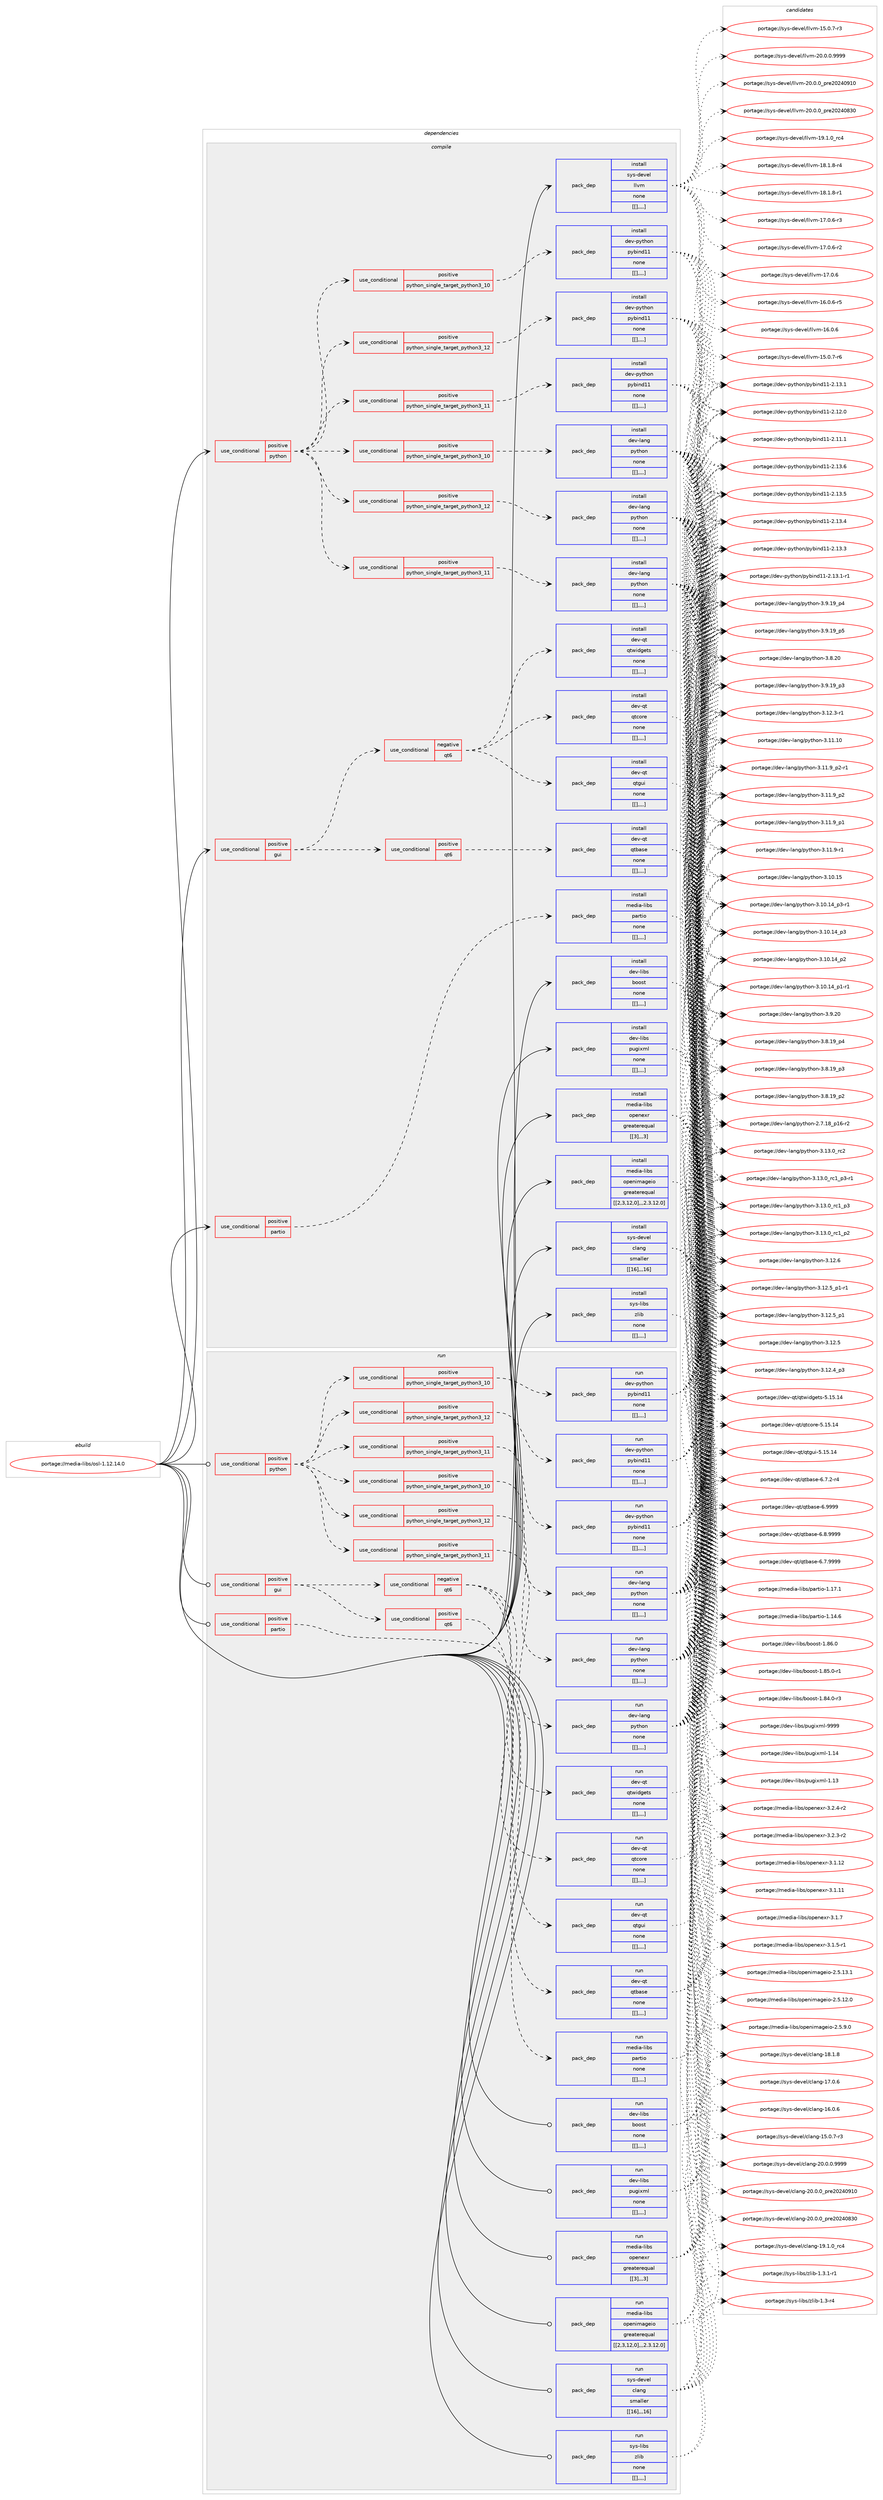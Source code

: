digraph prolog {

# *************
# Graph options
# *************

newrank=true;
concentrate=true;
compound=true;
graph [rankdir=LR,fontname=Helvetica,fontsize=10,ranksep=1.5];#, ranksep=2.5, nodesep=0.2];
edge  [arrowhead=vee];
node  [fontname=Helvetica,fontsize=10];

# **********
# The ebuild
# **********

subgraph cluster_leftcol {
color=gray;
label=<<i>ebuild</i>>;
id [label="portage://media-libs/osl-1.12.14.0", color=red, width=4, href="../media-libs/osl-1.12.14.0.svg"];
}

# ****************
# The dependencies
# ****************

subgraph cluster_midcol {
color=gray;
label=<<i>dependencies</i>>;
subgraph cluster_compile {
fillcolor="#eeeeee";
style=filled;
label=<<i>compile</i>>;
subgraph cond81322 {
dependency322304 [label=<<TABLE BORDER="0" CELLBORDER="1" CELLSPACING="0" CELLPADDING="4"><TR><TD ROWSPAN="3" CELLPADDING="10">use_conditional</TD></TR><TR><TD>positive</TD></TR><TR><TD>gui</TD></TR></TABLE>>, shape=none, color=red];
subgraph cond81323 {
dependency322305 [label=<<TABLE BORDER="0" CELLBORDER="1" CELLSPACING="0" CELLPADDING="4"><TR><TD ROWSPAN="3" CELLPADDING="10">use_conditional</TD></TR><TR><TD>negative</TD></TR><TR><TD>qt6</TD></TR></TABLE>>, shape=none, color=red];
subgraph pack238441 {
dependency322306 [label=<<TABLE BORDER="0" CELLBORDER="1" CELLSPACING="0" CELLPADDING="4" WIDTH="220"><TR><TD ROWSPAN="6" CELLPADDING="30">pack_dep</TD></TR><TR><TD WIDTH="110">install</TD></TR><TR><TD>dev-qt</TD></TR><TR><TD>qtcore</TD></TR><TR><TD>none</TD></TR><TR><TD>[[],,,,]</TD></TR></TABLE>>, shape=none, color=blue];
}
dependency322305:e -> dependency322306:w [weight=20,style="dashed",arrowhead="vee"];
subgraph pack238442 {
dependency322307 [label=<<TABLE BORDER="0" CELLBORDER="1" CELLSPACING="0" CELLPADDING="4" WIDTH="220"><TR><TD ROWSPAN="6" CELLPADDING="30">pack_dep</TD></TR><TR><TD WIDTH="110">install</TD></TR><TR><TD>dev-qt</TD></TR><TR><TD>qtgui</TD></TR><TR><TD>none</TD></TR><TR><TD>[[],,,,]</TD></TR></TABLE>>, shape=none, color=blue];
}
dependency322305:e -> dependency322307:w [weight=20,style="dashed",arrowhead="vee"];
subgraph pack238443 {
dependency322308 [label=<<TABLE BORDER="0" CELLBORDER="1" CELLSPACING="0" CELLPADDING="4" WIDTH="220"><TR><TD ROWSPAN="6" CELLPADDING="30">pack_dep</TD></TR><TR><TD WIDTH="110">install</TD></TR><TR><TD>dev-qt</TD></TR><TR><TD>qtwidgets</TD></TR><TR><TD>none</TD></TR><TR><TD>[[],,,,]</TD></TR></TABLE>>, shape=none, color=blue];
}
dependency322305:e -> dependency322308:w [weight=20,style="dashed",arrowhead="vee"];
}
dependency322304:e -> dependency322305:w [weight=20,style="dashed",arrowhead="vee"];
subgraph cond81324 {
dependency322309 [label=<<TABLE BORDER="0" CELLBORDER="1" CELLSPACING="0" CELLPADDING="4"><TR><TD ROWSPAN="3" CELLPADDING="10">use_conditional</TD></TR><TR><TD>positive</TD></TR><TR><TD>qt6</TD></TR></TABLE>>, shape=none, color=red];
subgraph pack238444 {
dependency322310 [label=<<TABLE BORDER="0" CELLBORDER="1" CELLSPACING="0" CELLPADDING="4" WIDTH="220"><TR><TD ROWSPAN="6" CELLPADDING="30">pack_dep</TD></TR><TR><TD WIDTH="110">install</TD></TR><TR><TD>dev-qt</TD></TR><TR><TD>qtbase</TD></TR><TR><TD>none</TD></TR><TR><TD>[[],,,,]</TD></TR></TABLE>>, shape=none, color=blue];
}
dependency322309:e -> dependency322310:w [weight=20,style="dashed",arrowhead="vee"];
}
dependency322304:e -> dependency322309:w [weight=20,style="dashed",arrowhead="vee"];
}
id:e -> dependency322304:w [weight=20,style="solid",arrowhead="vee"];
subgraph cond81325 {
dependency322311 [label=<<TABLE BORDER="0" CELLBORDER="1" CELLSPACING="0" CELLPADDING="4"><TR><TD ROWSPAN="3" CELLPADDING="10">use_conditional</TD></TR><TR><TD>positive</TD></TR><TR><TD>partio</TD></TR></TABLE>>, shape=none, color=red];
subgraph pack238445 {
dependency322312 [label=<<TABLE BORDER="0" CELLBORDER="1" CELLSPACING="0" CELLPADDING="4" WIDTH="220"><TR><TD ROWSPAN="6" CELLPADDING="30">pack_dep</TD></TR><TR><TD WIDTH="110">install</TD></TR><TR><TD>media-libs</TD></TR><TR><TD>partio</TD></TR><TR><TD>none</TD></TR><TR><TD>[[],,,,]</TD></TR></TABLE>>, shape=none, color=blue];
}
dependency322311:e -> dependency322312:w [weight=20,style="dashed",arrowhead="vee"];
}
id:e -> dependency322311:w [weight=20,style="solid",arrowhead="vee"];
subgraph cond81326 {
dependency322313 [label=<<TABLE BORDER="0" CELLBORDER="1" CELLSPACING="0" CELLPADDING="4"><TR><TD ROWSPAN="3" CELLPADDING="10">use_conditional</TD></TR><TR><TD>positive</TD></TR><TR><TD>python</TD></TR></TABLE>>, shape=none, color=red];
subgraph cond81327 {
dependency322314 [label=<<TABLE BORDER="0" CELLBORDER="1" CELLSPACING="0" CELLPADDING="4"><TR><TD ROWSPAN="3" CELLPADDING="10">use_conditional</TD></TR><TR><TD>positive</TD></TR><TR><TD>python_single_target_python3_10</TD></TR></TABLE>>, shape=none, color=red];
subgraph pack238446 {
dependency322315 [label=<<TABLE BORDER="0" CELLBORDER="1" CELLSPACING="0" CELLPADDING="4" WIDTH="220"><TR><TD ROWSPAN="6" CELLPADDING="30">pack_dep</TD></TR><TR><TD WIDTH="110">install</TD></TR><TR><TD>dev-lang</TD></TR><TR><TD>python</TD></TR><TR><TD>none</TD></TR><TR><TD>[[],,,,]</TD></TR></TABLE>>, shape=none, color=blue];
}
dependency322314:e -> dependency322315:w [weight=20,style="dashed",arrowhead="vee"];
}
dependency322313:e -> dependency322314:w [weight=20,style="dashed",arrowhead="vee"];
subgraph cond81328 {
dependency322316 [label=<<TABLE BORDER="0" CELLBORDER="1" CELLSPACING="0" CELLPADDING="4"><TR><TD ROWSPAN="3" CELLPADDING="10">use_conditional</TD></TR><TR><TD>positive</TD></TR><TR><TD>python_single_target_python3_11</TD></TR></TABLE>>, shape=none, color=red];
subgraph pack238447 {
dependency322317 [label=<<TABLE BORDER="0" CELLBORDER="1" CELLSPACING="0" CELLPADDING="4" WIDTH="220"><TR><TD ROWSPAN="6" CELLPADDING="30">pack_dep</TD></TR><TR><TD WIDTH="110">install</TD></TR><TR><TD>dev-lang</TD></TR><TR><TD>python</TD></TR><TR><TD>none</TD></TR><TR><TD>[[],,,,]</TD></TR></TABLE>>, shape=none, color=blue];
}
dependency322316:e -> dependency322317:w [weight=20,style="dashed",arrowhead="vee"];
}
dependency322313:e -> dependency322316:w [weight=20,style="dashed",arrowhead="vee"];
subgraph cond81329 {
dependency322318 [label=<<TABLE BORDER="0" CELLBORDER="1" CELLSPACING="0" CELLPADDING="4"><TR><TD ROWSPAN="3" CELLPADDING="10">use_conditional</TD></TR><TR><TD>positive</TD></TR><TR><TD>python_single_target_python3_12</TD></TR></TABLE>>, shape=none, color=red];
subgraph pack238448 {
dependency322319 [label=<<TABLE BORDER="0" CELLBORDER="1" CELLSPACING="0" CELLPADDING="4" WIDTH="220"><TR><TD ROWSPAN="6" CELLPADDING="30">pack_dep</TD></TR><TR><TD WIDTH="110">install</TD></TR><TR><TD>dev-lang</TD></TR><TR><TD>python</TD></TR><TR><TD>none</TD></TR><TR><TD>[[],,,,]</TD></TR></TABLE>>, shape=none, color=blue];
}
dependency322318:e -> dependency322319:w [weight=20,style="dashed",arrowhead="vee"];
}
dependency322313:e -> dependency322318:w [weight=20,style="dashed",arrowhead="vee"];
subgraph cond81330 {
dependency322320 [label=<<TABLE BORDER="0" CELLBORDER="1" CELLSPACING="0" CELLPADDING="4"><TR><TD ROWSPAN="3" CELLPADDING="10">use_conditional</TD></TR><TR><TD>positive</TD></TR><TR><TD>python_single_target_python3_10</TD></TR></TABLE>>, shape=none, color=red];
subgraph pack238449 {
dependency322321 [label=<<TABLE BORDER="0" CELLBORDER="1" CELLSPACING="0" CELLPADDING="4" WIDTH="220"><TR><TD ROWSPAN="6" CELLPADDING="30">pack_dep</TD></TR><TR><TD WIDTH="110">install</TD></TR><TR><TD>dev-python</TD></TR><TR><TD>pybind11</TD></TR><TR><TD>none</TD></TR><TR><TD>[[],,,,]</TD></TR></TABLE>>, shape=none, color=blue];
}
dependency322320:e -> dependency322321:w [weight=20,style="dashed",arrowhead="vee"];
}
dependency322313:e -> dependency322320:w [weight=20,style="dashed",arrowhead="vee"];
subgraph cond81331 {
dependency322322 [label=<<TABLE BORDER="0" CELLBORDER="1" CELLSPACING="0" CELLPADDING="4"><TR><TD ROWSPAN="3" CELLPADDING="10">use_conditional</TD></TR><TR><TD>positive</TD></TR><TR><TD>python_single_target_python3_11</TD></TR></TABLE>>, shape=none, color=red];
subgraph pack238450 {
dependency322323 [label=<<TABLE BORDER="0" CELLBORDER="1" CELLSPACING="0" CELLPADDING="4" WIDTH="220"><TR><TD ROWSPAN="6" CELLPADDING="30">pack_dep</TD></TR><TR><TD WIDTH="110">install</TD></TR><TR><TD>dev-python</TD></TR><TR><TD>pybind11</TD></TR><TR><TD>none</TD></TR><TR><TD>[[],,,,]</TD></TR></TABLE>>, shape=none, color=blue];
}
dependency322322:e -> dependency322323:w [weight=20,style="dashed",arrowhead="vee"];
}
dependency322313:e -> dependency322322:w [weight=20,style="dashed",arrowhead="vee"];
subgraph cond81332 {
dependency322324 [label=<<TABLE BORDER="0" CELLBORDER="1" CELLSPACING="0" CELLPADDING="4"><TR><TD ROWSPAN="3" CELLPADDING="10">use_conditional</TD></TR><TR><TD>positive</TD></TR><TR><TD>python_single_target_python3_12</TD></TR></TABLE>>, shape=none, color=red];
subgraph pack238451 {
dependency322325 [label=<<TABLE BORDER="0" CELLBORDER="1" CELLSPACING="0" CELLPADDING="4" WIDTH="220"><TR><TD ROWSPAN="6" CELLPADDING="30">pack_dep</TD></TR><TR><TD WIDTH="110">install</TD></TR><TR><TD>dev-python</TD></TR><TR><TD>pybind11</TD></TR><TR><TD>none</TD></TR><TR><TD>[[],,,,]</TD></TR></TABLE>>, shape=none, color=blue];
}
dependency322324:e -> dependency322325:w [weight=20,style="dashed",arrowhead="vee"];
}
dependency322313:e -> dependency322324:w [weight=20,style="dashed",arrowhead="vee"];
}
id:e -> dependency322313:w [weight=20,style="solid",arrowhead="vee"];
subgraph pack238452 {
dependency322326 [label=<<TABLE BORDER="0" CELLBORDER="1" CELLSPACING="0" CELLPADDING="4" WIDTH="220"><TR><TD ROWSPAN="6" CELLPADDING="30">pack_dep</TD></TR><TR><TD WIDTH="110">install</TD></TR><TR><TD>dev-libs</TD></TR><TR><TD>boost</TD></TR><TR><TD>none</TD></TR><TR><TD>[[],,,,]</TD></TR></TABLE>>, shape=none, color=blue];
}
id:e -> dependency322326:w [weight=20,style="solid",arrowhead="vee"];
subgraph pack238453 {
dependency322327 [label=<<TABLE BORDER="0" CELLBORDER="1" CELLSPACING="0" CELLPADDING="4" WIDTH="220"><TR><TD ROWSPAN="6" CELLPADDING="30">pack_dep</TD></TR><TR><TD WIDTH="110">install</TD></TR><TR><TD>dev-libs</TD></TR><TR><TD>pugixml</TD></TR><TR><TD>none</TD></TR><TR><TD>[[],,,,]</TD></TR></TABLE>>, shape=none, color=blue];
}
id:e -> dependency322327:w [weight=20,style="solid",arrowhead="vee"];
subgraph pack238454 {
dependency322328 [label=<<TABLE BORDER="0" CELLBORDER="1" CELLSPACING="0" CELLPADDING="4" WIDTH="220"><TR><TD ROWSPAN="6" CELLPADDING="30">pack_dep</TD></TR><TR><TD WIDTH="110">install</TD></TR><TR><TD>media-libs</TD></TR><TR><TD>openexr</TD></TR><TR><TD>greaterequal</TD></TR><TR><TD>[[3],,,3]</TD></TR></TABLE>>, shape=none, color=blue];
}
id:e -> dependency322328:w [weight=20,style="solid",arrowhead="vee"];
subgraph pack238455 {
dependency322329 [label=<<TABLE BORDER="0" CELLBORDER="1" CELLSPACING="0" CELLPADDING="4" WIDTH="220"><TR><TD ROWSPAN="6" CELLPADDING="30">pack_dep</TD></TR><TR><TD WIDTH="110">install</TD></TR><TR><TD>media-libs</TD></TR><TR><TD>openimageio</TD></TR><TR><TD>greaterequal</TD></TR><TR><TD>[[2,3,12,0],,,2.3.12.0]</TD></TR></TABLE>>, shape=none, color=blue];
}
id:e -> dependency322329:w [weight=20,style="solid",arrowhead="vee"];
subgraph pack238456 {
dependency322330 [label=<<TABLE BORDER="0" CELLBORDER="1" CELLSPACING="0" CELLPADDING="4" WIDTH="220"><TR><TD ROWSPAN="6" CELLPADDING="30">pack_dep</TD></TR><TR><TD WIDTH="110">install</TD></TR><TR><TD>sys-devel</TD></TR><TR><TD>clang</TD></TR><TR><TD>smaller</TD></TR><TR><TD>[[16],,,16]</TD></TR></TABLE>>, shape=none, color=blue];
}
id:e -> dependency322330:w [weight=20,style="solid",arrowhead="vee"];
subgraph pack238457 {
dependency322331 [label=<<TABLE BORDER="0" CELLBORDER="1" CELLSPACING="0" CELLPADDING="4" WIDTH="220"><TR><TD ROWSPAN="6" CELLPADDING="30">pack_dep</TD></TR><TR><TD WIDTH="110">install</TD></TR><TR><TD>sys-libs</TD></TR><TR><TD>zlib</TD></TR><TR><TD>none</TD></TR><TR><TD>[[],,,,]</TD></TR></TABLE>>, shape=none, color=blue];
}
id:e -> dependency322331:w [weight=20,style="solid",arrowhead="vee"];
subgraph pack238458 {
dependency322332 [label=<<TABLE BORDER="0" CELLBORDER="1" CELLSPACING="0" CELLPADDING="4" WIDTH="220"><TR><TD ROWSPAN="6" CELLPADDING="30">pack_dep</TD></TR><TR><TD WIDTH="110">install</TD></TR><TR><TD>sys-devel</TD></TR><TR><TD>llvm</TD></TR><TR><TD>none</TD></TR><TR><TD>[[],,,,]</TD></TR></TABLE>>, shape=none, color=blue];
}
id:e -> dependency322332:w [weight=20,style="solid",arrowhead="vee"];
}
subgraph cluster_compileandrun {
fillcolor="#eeeeee";
style=filled;
label=<<i>compile and run</i>>;
}
subgraph cluster_run {
fillcolor="#eeeeee";
style=filled;
label=<<i>run</i>>;
subgraph cond81333 {
dependency322333 [label=<<TABLE BORDER="0" CELLBORDER="1" CELLSPACING="0" CELLPADDING="4"><TR><TD ROWSPAN="3" CELLPADDING="10">use_conditional</TD></TR><TR><TD>positive</TD></TR><TR><TD>gui</TD></TR></TABLE>>, shape=none, color=red];
subgraph cond81334 {
dependency322334 [label=<<TABLE BORDER="0" CELLBORDER="1" CELLSPACING="0" CELLPADDING="4"><TR><TD ROWSPAN="3" CELLPADDING="10">use_conditional</TD></TR><TR><TD>negative</TD></TR><TR><TD>qt6</TD></TR></TABLE>>, shape=none, color=red];
subgraph pack238459 {
dependency322335 [label=<<TABLE BORDER="0" CELLBORDER="1" CELLSPACING="0" CELLPADDING="4" WIDTH="220"><TR><TD ROWSPAN="6" CELLPADDING="30">pack_dep</TD></TR><TR><TD WIDTH="110">run</TD></TR><TR><TD>dev-qt</TD></TR><TR><TD>qtcore</TD></TR><TR><TD>none</TD></TR><TR><TD>[[],,,,]</TD></TR></TABLE>>, shape=none, color=blue];
}
dependency322334:e -> dependency322335:w [weight=20,style="dashed",arrowhead="vee"];
subgraph pack238460 {
dependency322336 [label=<<TABLE BORDER="0" CELLBORDER="1" CELLSPACING="0" CELLPADDING="4" WIDTH="220"><TR><TD ROWSPAN="6" CELLPADDING="30">pack_dep</TD></TR><TR><TD WIDTH="110">run</TD></TR><TR><TD>dev-qt</TD></TR><TR><TD>qtgui</TD></TR><TR><TD>none</TD></TR><TR><TD>[[],,,,]</TD></TR></TABLE>>, shape=none, color=blue];
}
dependency322334:e -> dependency322336:w [weight=20,style="dashed",arrowhead="vee"];
subgraph pack238461 {
dependency322337 [label=<<TABLE BORDER="0" CELLBORDER="1" CELLSPACING="0" CELLPADDING="4" WIDTH="220"><TR><TD ROWSPAN="6" CELLPADDING="30">pack_dep</TD></TR><TR><TD WIDTH="110">run</TD></TR><TR><TD>dev-qt</TD></TR><TR><TD>qtwidgets</TD></TR><TR><TD>none</TD></TR><TR><TD>[[],,,,]</TD></TR></TABLE>>, shape=none, color=blue];
}
dependency322334:e -> dependency322337:w [weight=20,style="dashed",arrowhead="vee"];
}
dependency322333:e -> dependency322334:w [weight=20,style="dashed",arrowhead="vee"];
subgraph cond81335 {
dependency322338 [label=<<TABLE BORDER="0" CELLBORDER="1" CELLSPACING="0" CELLPADDING="4"><TR><TD ROWSPAN="3" CELLPADDING="10">use_conditional</TD></TR><TR><TD>positive</TD></TR><TR><TD>qt6</TD></TR></TABLE>>, shape=none, color=red];
subgraph pack238462 {
dependency322339 [label=<<TABLE BORDER="0" CELLBORDER="1" CELLSPACING="0" CELLPADDING="4" WIDTH="220"><TR><TD ROWSPAN="6" CELLPADDING="30">pack_dep</TD></TR><TR><TD WIDTH="110">run</TD></TR><TR><TD>dev-qt</TD></TR><TR><TD>qtbase</TD></TR><TR><TD>none</TD></TR><TR><TD>[[],,,,]</TD></TR></TABLE>>, shape=none, color=blue];
}
dependency322338:e -> dependency322339:w [weight=20,style="dashed",arrowhead="vee"];
}
dependency322333:e -> dependency322338:w [weight=20,style="dashed",arrowhead="vee"];
}
id:e -> dependency322333:w [weight=20,style="solid",arrowhead="odot"];
subgraph cond81336 {
dependency322340 [label=<<TABLE BORDER="0" CELLBORDER="1" CELLSPACING="0" CELLPADDING="4"><TR><TD ROWSPAN="3" CELLPADDING="10">use_conditional</TD></TR><TR><TD>positive</TD></TR><TR><TD>partio</TD></TR></TABLE>>, shape=none, color=red];
subgraph pack238463 {
dependency322341 [label=<<TABLE BORDER="0" CELLBORDER="1" CELLSPACING="0" CELLPADDING="4" WIDTH="220"><TR><TD ROWSPAN="6" CELLPADDING="30">pack_dep</TD></TR><TR><TD WIDTH="110">run</TD></TR><TR><TD>media-libs</TD></TR><TR><TD>partio</TD></TR><TR><TD>none</TD></TR><TR><TD>[[],,,,]</TD></TR></TABLE>>, shape=none, color=blue];
}
dependency322340:e -> dependency322341:w [weight=20,style="dashed",arrowhead="vee"];
}
id:e -> dependency322340:w [weight=20,style="solid",arrowhead="odot"];
subgraph cond81337 {
dependency322342 [label=<<TABLE BORDER="0" CELLBORDER="1" CELLSPACING="0" CELLPADDING="4"><TR><TD ROWSPAN="3" CELLPADDING="10">use_conditional</TD></TR><TR><TD>positive</TD></TR><TR><TD>python</TD></TR></TABLE>>, shape=none, color=red];
subgraph cond81338 {
dependency322343 [label=<<TABLE BORDER="0" CELLBORDER="1" CELLSPACING="0" CELLPADDING="4"><TR><TD ROWSPAN="3" CELLPADDING="10">use_conditional</TD></TR><TR><TD>positive</TD></TR><TR><TD>python_single_target_python3_10</TD></TR></TABLE>>, shape=none, color=red];
subgraph pack238464 {
dependency322344 [label=<<TABLE BORDER="0" CELLBORDER="1" CELLSPACING="0" CELLPADDING="4" WIDTH="220"><TR><TD ROWSPAN="6" CELLPADDING="30">pack_dep</TD></TR><TR><TD WIDTH="110">run</TD></TR><TR><TD>dev-lang</TD></TR><TR><TD>python</TD></TR><TR><TD>none</TD></TR><TR><TD>[[],,,,]</TD></TR></TABLE>>, shape=none, color=blue];
}
dependency322343:e -> dependency322344:w [weight=20,style="dashed",arrowhead="vee"];
}
dependency322342:e -> dependency322343:w [weight=20,style="dashed",arrowhead="vee"];
subgraph cond81339 {
dependency322345 [label=<<TABLE BORDER="0" CELLBORDER="1" CELLSPACING="0" CELLPADDING="4"><TR><TD ROWSPAN="3" CELLPADDING="10">use_conditional</TD></TR><TR><TD>positive</TD></TR><TR><TD>python_single_target_python3_11</TD></TR></TABLE>>, shape=none, color=red];
subgraph pack238465 {
dependency322346 [label=<<TABLE BORDER="0" CELLBORDER="1" CELLSPACING="0" CELLPADDING="4" WIDTH="220"><TR><TD ROWSPAN="6" CELLPADDING="30">pack_dep</TD></TR><TR><TD WIDTH="110">run</TD></TR><TR><TD>dev-lang</TD></TR><TR><TD>python</TD></TR><TR><TD>none</TD></TR><TR><TD>[[],,,,]</TD></TR></TABLE>>, shape=none, color=blue];
}
dependency322345:e -> dependency322346:w [weight=20,style="dashed",arrowhead="vee"];
}
dependency322342:e -> dependency322345:w [weight=20,style="dashed",arrowhead="vee"];
subgraph cond81340 {
dependency322347 [label=<<TABLE BORDER="0" CELLBORDER="1" CELLSPACING="0" CELLPADDING="4"><TR><TD ROWSPAN="3" CELLPADDING="10">use_conditional</TD></TR><TR><TD>positive</TD></TR><TR><TD>python_single_target_python3_12</TD></TR></TABLE>>, shape=none, color=red];
subgraph pack238466 {
dependency322348 [label=<<TABLE BORDER="0" CELLBORDER="1" CELLSPACING="0" CELLPADDING="4" WIDTH="220"><TR><TD ROWSPAN="6" CELLPADDING="30">pack_dep</TD></TR><TR><TD WIDTH="110">run</TD></TR><TR><TD>dev-lang</TD></TR><TR><TD>python</TD></TR><TR><TD>none</TD></TR><TR><TD>[[],,,,]</TD></TR></TABLE>>, shape=none, color=blue];
}
dependency322347:e -> dependency322348:w [weight=20,style="dashed",arrowhead="vee"];
}
dependency322342:e -> dependency322347:w [weight=20,style="dashed",arrowhead="vee"];
subgraph cond81341 {
dependency322349 [label=<<TABLE BORDER="0" CELLBORDER="1" CELLSPACING="0" CELLPADDING="4"><TR><TD ROWSPAN="3" CELLPADDING="10">use_conditional</TD></TR><TR><TD>positive</TD></TR><TR><TD>python_single_target_python3_10</TD></TR></TABLE>>, shape=none, color=red];
subgraph pack238467 {
dependency322350 [label=<<TABLE BORDER="0" CELLBORDER="1" CELLSPACING="0" CELLPADDING="4" WIDTH="220"><TR><TD ROWSPAN="6" CELLPADDING="30">pack_dep</TD></TR><TR><TD WIDTH="110">run</TD></TR><TR><TD>dev-python</TD></TR><TR><TD>pybind11</TD></TR><TR><TD>none</TD></TR><TR><TD>[[],,,,]</TD></TR></TABLE>>, shape=none, color=blue];
}
dependency322349:e -> dependency322350:w [weight=20,style="dashed",arrowhead="vee"];
}
dependency322342:e -> dependency322349:w [weight=20,style="dashed",arrowhead="vee"];
subgraph cond81342 {
dependency322351 [label=<<TABLE BORDER="0" CELLBORDER="1" CELLSPACING="0" CELLPADDING="4"><TR><TD ROWSPAN="3" CELLPADDING="10">use_conditional</TD></TR><TR><TD>positive</TD></TR><TR><TD>python_single_target_python3_11</TD></TR></TABLE>>, shape=none, color=red];
subgraph pack238468 {
dependency322352 [label=<<TABLE BORDER="0" CELLBORDER="1" CELLSPACING="0" CELLPADDING="4" WIDTH="220"><TR><TD ROWSPAN="6" CELLPADDING="30">pack_dep</TD></TR><TR><TD WIDTH="110">run</TD></TR><TR><TD>dev-python</TD></TR><TR><TD>pybind11</TD></TR><TR><TD>none</TD></TR><TR><TD>[[],,,,]</TD></TR></TABLE>>, shape=none, color=blue];
}
dependency322351:e -> dependency322352:w [weight=20,style="dashed",arrowhead="vee"];
}
dependency322342:e -> dependency322351:w [weight=20,style="dashed",arrowhead="vee"];
subgraph cond81343 {
dependency322353 [label=<<TABLE BORDER="0" CELLBORDER="1" CELLSPACING="0" CELLPADDING="4"><TR><TD ROWSPAN="3" CELLPADDING="10">use_conditional</TD></TR><TR><TD>positive</TD></TR><TR><TD>python_single_target_python3_12</TD></TR></TABLE>>, shape=none, color=red];
subgraph pack238469 {
dependency322354 [label=<<TABLE BORDER="0" CELLBORDER="1" CELLSPACING="0" CELLPADDING="4" WIDTH="220"><TR><TD ROWSPAN="6" CELLPADDING="30">pack_dep</TD></TR><TR><TD WIDTH="110">run</TD></TR><TR><TD>dev-python</TD></TR><TR><TD>pybind11</TD></TR><TR><TD>none</TD></TR><TR><TD>[[],,,,]</TD></TR></TABLE>>, shape=none, color=blue];
}
dependency322353:e -> dependency322354:w [weight=20,style="dashed",arrowhead="vee"];
}
dependency322342:e -> dependency322353:w [weight=20,style="dashed",arrowhead="vee"];
}
id:e -> dependency322342:w [weight=20,style="solid",arrowhead="odot"];
subgraph pack238470 {
dependency322355 [label=<<TABLE BORDER="0" CELLBORDER="1" CELLSPACING="0" CELLPADDING="4" WIDTH="220"><TR><TD ROWSPAN="6" CELLPADDING="30">pack_dep</TD></TR><TR><TD WIDTH="110">run</TD></TR><TR><TD>dev-libs</TD></TR><TR><TD>boost</TD></TR><TR><TD>none</TD></TR><TR><TD>[[],,,,]</TD></TR></TABLE>>, shape=none, color=blue];
}
id:e -> dependency322355:w [weight=20,style="solid",arrowhead="odot"];
subgraph pack238471 {
dependency322356 [label=<<TABLE BORDER="0" CELLBORDER="1" CELLSPACING="0" CELLPADDING="4" WIDTH="220"><TR><TD ROWSPAN="6" CELLPADDING="30">pack_dep</TD></TR><TR><TD WIDTH="110">run</TD></TR><TR><TD>dev-libs</TD></TR><TR><TD>pugixml</TD></TR><TR><TD>none</TD></TR><TR><TD>[[],,,,]</TD></TR></TABLE>>, shape=none, color=blue];
}
id:e -> dependency322356:w [weight=20,style="solid",arrowhead="odot"];
subgraph pack238472 {
dependency322357 [label=<<TABLE BORDER="0" CELLBORDER="1" CELLSPACING="0" CELLPADDING="4" WIDTH="220"><TR><TD ROWSPAN="6" CELLPADDING="30">pack_dep</TD></TR><TR><TD WIDTH="110">run</TD></TR><TR><TD>media-libs</TD></TR><TR><TD>openexr</TD></TR><TR><TD>greaterequal</TD></TR><TR><TD>[[3],,,3]</TD></TR></TABLE>>, shape=none, color=blue];
}
id:e -> dependency322357:w [weight=20,style="solid",arrowhead="odot"];
subgraph pack238473 {
dependency322358 [label=<<TABLE BORDER="0" CELLBORDER="1" CELLSPACING="0" CELLPADDING="4" WIDTH="220"><TR><TD ROWSPAN="6" CELLPADDING="30">pack_dep</TD></TR><TR><TD WIDTH="110">run</TD></TR><TR><TD>media-libs</TD></TR><TR><TD>openimageio</TD></TR><TR><TD>greaterequal</TD></TR><TR><TD>[[2,3,12,0],,,2.3.12.0]</TD></TR></TABLE>>, shape=none, color=blue];
}
id:e -> dependency322358:w [weight=20,style="solid",arrowhead="odot"];
subgraph pack238474 {
dependency322359 [label=<<TABLE BORDER="0" CELLBORDER="1" CELLSPACING="0" CELLPADDING="4" WIDTH="220"><TR><TD ROWSPAN="6" CELLPADDING="30">pack_dep</TD></TR><TR><TD WIDTH="110">run</TD></TR><TR><TD>sys-devel</TD></TR><TR><TD>clang</TD></TR><TR><TD>smaller</TD></TR><TR><TD>[[16],,,16]</TD></TR></TABLE>>, shape=none, color=blue];
}
id:e -> dependency322359:w [weight=20,style="solid",arrowhead="odot"];
subgraph pack238475 {
dependency322360 [label=<<TABLE BORDER="0" CELLBORDER="1" CELLSPACING="0" CELLPADDING="4" WIDTH="220"><TR><TD ROWSPAN="6" CELLPADDING="30">pack_dep</TD></TR><TR><TD WIDTH="110">run</TD></TR><TR><TD>sys-libs</TD></TR><TR><TD>zlib</TD></TR><TR><TD>none</TD></TR><TR><TD>[[],,,,]</TD></TR></TABLE>>, shape=none, color=blue];
}
id:e -> dependency322360:w [weight=20,style="solid",arrowhead="odot"];
}
}

# **************
# The candidates
# **************

subgraph cluster_choices {
rank=same;
color=gray;
label=<<i>candidates</i>>;

subgraph choice238441 {
color=black;
nodesep=1;
choice1001011184511311647113116991111141014553464953464952 [label="portage://dev-qt/qtcore-5.15.14", color=red, width=4,href="../dev-qt/qtcore-5.15.14.svg"];
dependency322306:e -> choice1001011184511311647113116991111141014553464953464952:w [style=dotted,weight="100"];
}
subgraph choice238442 {
color=black;
nodesep=1;
choice10010111845113116471131161031171054553464953464952 [label="portage://dev-qt/qtgui-5.15.14", color=red, width=4,href="../dev-qt/qtgui-5.15.14.svg"];
dependency322307:e -> choice10010111845113116471131161031171054553464953464952:w [style=dotted,weight="100"];
}
subgraph choice238443 {
color=black;
nodesep=1;
choice10010111845113116471131161191051001031011161154553464953464952 [label="portage://dev-qt/qtwidgets-5.15.14", color=red, width=4,href="../dev-qt/qtwidgets-5.15.14.svg"];
dependency322308:e -> choice10010111845113116471131161191051001031011161154553464953464952:w [style=dotted,weight="100"];
}
subgraph choice238444 {
color=black;
nodesep=1;
choice1001011184511311647113116989711510145544657575757 [label="portage://dev-qt/qtbase-6.9999", color=red, width=4,href="../dev-qt/qtbase-6.9999.svg"];
choice10010111845113116471131169897115101455446564657575757 [label="portage://dev-qt/qtbase-6.8.9999", color=red, width=4,href="../dev-qt/qtbase-6.8.9999.svg"];
choice10010111845113116471131169897115101455446554657575757 [label="portage://dev-qt/qtbase-6.7.9999", color=red, width=4,href="../dev-qt/qtbase-6.7.9999.svg"];
choice100101118451131164711311698971151014554465546504511452 [label="portage://dev-qt/qtbase-6.7.2-r4", color=red, width=4,href="../dev-qt/qtbase-6.7.2-r4.svg"];
dependency322310:e -> choice1001011184511311647113116989711510145544657575757:w [style=dotted,weight="100"];
dependency322310:e -> choice10010111845113116471131169897115101455446564657575757:w [style=dotted,weight="100"];
dependency322310:e -> choice10010111845113116471131169897115101455446554657575757:w [style=dotted,weight="100"];
dependency322310:e -> choice100101118451131164711311698971151014554465546504511452:w [style=dotted,weight="100"];
}
subgraph choice238445 {
color=black;
nodesep=1;
choice109101100105974510810598115471129711411610511145494649554649 [label="portage://media-libs/partio-1.17.1", color=red, width=4,href="../media-libs/partio-1.17.1.svg"];
choice109101100105974510810598115471129711411610511145494649524654 [label="portage://media-libs/partio-1.14.6", color=red, width=4,href="../media-libs/partio-1.14.6.svg"];
dependency322312:e -> choice109101100105974510810598115471129711411610511145494649554649:w [style=dotted,weight="100"];
dependency322312:e -> choice109101100105974510810598115471129711411610511145494649524654:w [style=dotted,weight="100"];
}
subgraph choice238446 {
color=black;
nodesep=1;
choice10010111845108971101034711212111610411111045514649514648951149950 [label="portage://dev-lang/python-3.13.0_rc2", color=red, width=4,href="../dev-lang/python-3.13.0_rc2.svg"];
choice1001011184510897110103471121211161041111104551464951464895114994995112514511449 [label="portage://dev-lang/python-3.13.0_rc1_p3-r1", color=red, width=4,href="../dev-lang/python-3.13.0_rc1_p3-r1.svg"];
choice100101118451089711010347112121116104111110455146495146489511499499511251 [label="portage://dev-lang/python-3.13.0_rc1_p3", color=red, width=4,href="../dev-lang/python-3.13.0_rc1_p3.svg"];
choice100101118451089711010347112121116104111110455146495146489511499499511250 [label="portage://dev-lang/python-3.13.0_rc1_p2", color=red, width=4,href="../dev-lang/python-3.13.0_rc1_p2.svg"];
choice10010111845108971101034711212111610411111045514649504654 [label="portage://dev-lang/python-3.12.6", color=red, width=4,href="../dev-lang/python-3.12.6.svg"];
choice1001011184510897110103471121211161041111104551464950465395112494511449 [label="portage://dev-lang/python-3.12.5_p1-r1", color=red, width=4,href="../dev-lang/python-3.12.5_p1-r1.svg"];
choice100101118451089711010347112121116104111110455146495046539511249 [label="portage://dev-lang/python-3.12.5_p1", color=red, width=4,href="../dev-lang/python-3.12.5_p1.svg"];
choice10010111845108971101034711212111610411111045514649504653 [label="portage://dev-lang/python-3.12.5", color=red, width=4,href="../dev-lang/python-3.12.5.svg"];
choice100101118451089711010347112121116104111110455146495046529511251 [label="portage://dev-lang/python-3.12.4_p3", color=red, width=4,href="../dev-lang/python-3.12.4_p3.svg"];
choice100101118451089711010347112121116104111110455146495046514511449 [label="portage://dev-lang/python-3.12.3-r1", color=red, width=4,href="../dev-lang/python-3.12.3-r1.svg"];
choice1001011184510897110103471121211161041111104551464949464948 [label="portage://dev-lang/python-3.11.10", color=red, width=4,href="../dev-lang/python-3.11.10.svg"];
choice1001011184510897110103471121211161041111104551464949465795112504511449 [label="portage://dev-lang/python-3.11.9_p2-r1", color=red, width=4,href="../dev-lang/python-3.11.9_p2-r1.svg"];
choice100101118451089711010347112121116104111110455146494946579511250 [label="portage://dev-lang/python-3.11.9_p2", color=red, width=4,href="../dev-lang/python-3.11.9_p2.svg"];
choice100101118451089711010347112121116104111110455146494946579511249 [label="portage://dev-lang/python-3.11.9_p1", color=red, width=4,href="../dev-lang/python-3.11.9_p1.svg"];
choice100101118451089711010347112121116104111110455146494946574511449 [label="portage://dev-lang/python-3.11.9-r1", color=red, width=4,href="../dev-lang/python-3.11.9-r1.svg"];
choice1001011184510897110103471121211161041111104551464948464953 [label="portage://dev-lang/python-3.10.15", color=red, width=4,href="../dev-lang/python-3.10.15.svg"];
choice100101118451089711010347112121116104111110455146494846495295112514511449 [label="portage://dev-lang/python-3.10.14_p3-r1", color=red, width=4,href="../dev-lang/python-3.10.14_p3-r1.svg"];
choice10010111845108971101034711212111610411111045514649484649529511251 [label="portage://dev-lang/python-3.10.14_p3", color=red, width=4,href="../dev-lang/python-3.10.14_p3.svg"];
choice10010111845108971101034711212111610411111045514649484649529511250 [label="portage://dev-lang/python-3.10.14_p2", color=red, width=4,href="../dev-lang/python-3.10.14_p2.svg"];
choice100101118451089711010347112121116104111110455146494846495295112494511449 [label="portage://dev-lang/python-3.10.14_p1-r1", color=red, width=4,href="../dev-lang/python-3.10.14_p1-r1.svg"];
choice10010111845108971101034711212111610411111045514657465048 [label="portage://dev-lang/python-3.9.20", color=red, width=4,href="../dev-lang/python-3.9.20.svg"];
choice100101118451089711010347112121116104111110455146574649579511253 [label="portage://dev-lang/python-3.9.19_p5", color=red, width=4,href="../dev-lang/python-3.9.19_p5.svg"];
choice100101118451089711010347112121116104111110455146574649579511252 [label="portage://dev-lang/python-3.9.19_p4", color=red, width=4,href="../dev-lang/python-3.9.19_p4.svg"];
choice100101118451089711010347112121116104111110455146574649579511251 [label="portage://dev-lang/python-3.9.19_p3", color=red, width=4,href="../dev-lang/python-3.9.19_p3.svg"];
choice10010111845108971101034711212111610411111045514656465048 [label="portage://dev-lang/python-3.8.20", color=red, width=4,href="../dev-lang/python-3.8.20.svg"];
choice100101118451089711010347112121116104111110455146564649579511252 [label="portage://dev-lang/python-3.8.19_p4", color=red, width=4,href="../dev-lang/python-3.8.19_p4.svg"];
choice100101118451089711010347112121116104111110455146564649579511251 [label="portage://dev-lang/python-3.8.19_p3", color=red, width=4,href="../dev-lang/python-3.8.19_p3.svg"];
choice100101118451089711010347112121116104111110455146564649579511250 [label="portage://dev-lang/python-3.8.19_p2", color=red, width=4,href="../dev-lang/python-3.8.19_p2.svg"];
choice100101118451089711010347112121116104111110455046554649569511249544511450 [label="portage://dev-lang/python-2.7.18_p16-r2", color=red, width=4,href="../dev-lang/python-2.7.18_p16-r2.svg"];
dependency322315:e -> choice10010111845108971101034711212111610411111045514649514648951149950:w [style=dotted,weight="100"];
dependency322315:e -> choice1001011184510897110103471121211161041111104551464951464895114994995112514511449:w [style=dotted,weight="100"];
dependency322315:e -> choice100101118451089711010347112121116104111110455146495146489511499499511251:w [style=dotted,weight="100"];
dependency322315:e -> choice100101118451089711010347112121116104111110455146495146489511499499511250:w [style=dotted,weight="100"];
dependency322315:e -> choice10010111845108971101034711212111610411111045514649504654:w [style=dotted,weight="100"];
dependency322315:e -> choice1001011184510897110103471121211161041111104551464950465395112494511449:w [style=dotted,weight="100"];
dependency322315:e -> choice100101118451089711010347112121116104111110455146495046539511249:w [style=dotted,weight="100"];
dependency322315:e -> choice10010111845108971101034711212111610411111045514649504653:w [style=dotted,weight="100"];
dependency322315:e -> choice100101118451089711010347112121116104111110455146495046529511251:w [style=dotted,weight="100"];
dependency322315:e -> choice100101118451089711010347112121116104111110455146495046514511449:w [style=dotted,weight="100"];
dependency322315:e -> choice1001011184510897110103471121211161041111104551464949464948:w [style=dotted,weight="100"];
dependency322315:e -> choice1001011184510897110103471121211161041111104551464949465795112504511449:w [style=dotted,weight="100"];
dependency322315:e -> choice100101118451089711010347112121116104111110455146494946579511250:w [style=dotted,weight="100"];
dependency322315:e -> choice100101118451089711010347112121116104111110455146494946579511249:w [style=dotted,weight="100"];
dependency322315:e -> choice100101118451089711010347112121116104111110455146494946574511449:w [style=dotted,weight="100"];
dependency322315:e -> choice1001011184510897110103471121211161041111104551464948464953:w [style=dotted,weight="100"];
dependency322315:e -> choice100101118451089711010347112121116104111110455146494846495295112514511449:w [style=dotted,weight="100"];
dependency322315:e -> choice10010111845108971101034711212111610411111045514649484649529511251:w [style=dotted,weight="100"];
dependency322315:e -> choice10010111845108971101034711212111610411111045514649484649529511250:w [style=dotted,weight="100"];
dependency322315:e -> choice100101118451089711010347112121116104111110455146494846495295112494511449:w [style=dotted,weight="100"];
dependency322315:e -> choice10010111845108971101034711212111610411111045514657465048:w [style=dotted,weight="100"];
dependency322315:e -> choice100101118451089711010347112121116104111110455146574649579511253:w [style=dotted,weight="100"];
dependency322315:e -> choice100101118451089711010347112121116104111110455146574649579511252:w [style=dotted,weight="100"];
dependency322315:e -> choice100101118451089711010347112121116104111110455146574649579511251:w [style=dotted,weight="100"];
dependency322315:e -> choice10010111845108971101034711212111610411111045514656465048:w [style=dotted,weight="100"];
dependency322315:e -> choice100101118451089711010347112121116104111110455146564649579511252:w [style=dotted,weight="100"];
dependency322315:e -> choice100101118451089711010347112121116104111110455146564649579511251:w [style=dotted,weight="100"];
dependency322315:e -> choice100101118451089711010347112121116104111110455146564649579511250:w [style=dotted,weight="100"];
dependency322315:e -> choice100101118451089711010347112121116104111110455046554649569511249544511450:w [style=dotted,weight="100"];
}
subgraph choice238447 {
color=black;
nodesep=1;
choice10010111845108971101034711212111610411111045514649514648951149950 [label="portage://dev-lang/python-3.13.0_rc2", color=red, width=4,href="../dev-lang/python-3.13.0_rc2.svg"];
choice1001011184510897110103471121211161041111104551464951464895114994995112514511449 [label="portage://dev-lang/python-3.13.0_rc1_p3-r1", color=red, width=4,href="../dev-lang/python-3.13.0_rc1_p3-r1.svg"];
choice100101118451089711010347112121116104111110455146495146489511499499511251 [label="portage://dev-lang/python-3.13.0_rc1_p3", color=red, width=4,href="../dev-lang/python-3.13.0_rc1_p3.svg"];
choice100101118451089711010347112121116104111110455146495146489511499499511250 [label="portage://dev-lang/python-3.13.0_rc1_p2", color=red, width=4,href="../dev-lang/python-3.13.0_rc1_p2.svg"];
choice10010111845108971101034711212111610411111045514649504654 [label="portage://dev-lang/python-3.12.6", color=red, width=4,href="../dev-lang/python-3.12.6.svg"];
choice1001011184510897110103471121211161041111104551464950465395112494511449 [label="portage://dev-lang/python-3.12.5_p1-r1", color=red, width=4,href="../dev-lang/python-3.12.5_p1-r1.svg"];
choice100101118451089711010347112121116104111110455146495046539511249 [label="portage://dev-lang/python-3.12.5_p1", color=red, width=4,href="../dev-lang/python-3.12.5_p1.svg"];
choice10010111845108971101034711212111610411111045514649504653 [label="portage://dev-lang/python-3.12.5", color=red, width=4,href="../dev-lang/python-3.12.5.svg"];
choice100101118451089711010347112121116104111110455146495046529511251 [label="portage://dev-lang/python-3.12.4_p3", color=red, width=4,href="../dev-lang/python-3.12.4_p3.svg"];
choice100101118451089711010347112121116104111110455146495046514511449 [label="portage://dev-lang/python-3.12.3-r1", color=red, width=4,href="../dev-lang/python-3.12.3-r1.svg"];
choice1001011184510897110103471121211161041111104551464949464948 [label="portage://dev-lang/python-3.11.10", color=red, width=4,href="../dev-lang/python-3.11.10.svg"];
choice1001011184510897110103471121211161041111104551464949465795112504511449 [label="portage://dev-lang/python-3.11.9_p2-r1", color=red, width=4,href="../dev-lang/python-3.11.9_p2-r1.svg"];
choice100101118451089711010347112121116104111110455146494946579511250 [label="portage://dev-lang/python-3.11.9_p2", color=red, width=4,href="../dev-lang/python-3.11.9_p2.svg"];
choice100101118451089711010347112121116104111110455146494946579511249 [label="portage://dev-lang/python-3.11.9_p1", color=red, width=4,href="../dev-lang/python-3.11.9_p1.svg"];
choice100101118451089711010347112121116104111110455146494946574511449 [label="portage://dev-lang/python-3.11.9-r1", color=red, width=4,href="../dev-lang/python-3.11.9-r1.svg"];
choice1001011184510897110103471121211161041111104551464948464953 [label="portage://dev-lang/python-3.10.15", color=red, width=4,href="../dev-lang/python-3.10.15.svg"];
choice100101118451089711010347112121116104111110455146494846495295112514511449 [label="portage://dev-lang/python-3.10.14_p3-r1", color=red, width=4,href="../dev-lang/python-3.10.14_p3-r1.svg"];
choice10010111845108971101034711212111610411111045514649484649529511251 [label="portage://dev-lang/python-3.10.14_p3", color=red, width=4,href="../dev-lang/python-3.10.14_p3.svg"];
choice10010111845108971101034711212111610411111045514649484649529511250 [label="portage://dev-lang/python-3.10.14_p2", color=red, width=4,href="../dev-lang/python-3.10.14_p2.svg"];
choice100101118451089711010347112121116104111110455146494846495295112494511449 [label="portage://dev-lang/python-3.10.14_p1-r1", color=red, width=4,href="../dev-lang/python-3.10.14_p1-r1.svg"];
choice10010111845108971101034711212111610411111045514657465048 [label="portage://dev-lang/python-3.9.20", color=red, width=4,href="../dev-lang/python-3.9.20.svg"];
choice100101118451089711010347112121116104111110455146574649579511253 [label="portage://dev-lang/python-3.9.19_p5", color=red, width=4,href="../dev-lang/python-3.9.19_p5.svg"];
choice100101118451089711010347112121116104111110455146574649579511252 [label="portage://dev-lang/python-3.9.19_p4", color=red, width=4,href="../dev-lang/python-3.9.19_p4.svg"];
choice100101118451089711010347112121116104111110455146574649579511251 [label="portage://dev-lang/python-3.9.19_p3", color=red, width=4,href="../dev-lang/python-3.9.19_p3.svg"];
choice10010111845108971101034711212111610411111045514656465048 [label="portage://dev-lang/python-3.8.20", color=red, width=4,href="../dev-lang/python-3.8.20.svg"];
choice100101118451089711010347112121116104111110455146564649579511252 [label="portage://dev-lang/python-3.8.19_p4", color=red, width=4,href="../dev-lang/python-3.8.19_p4.svg"];
choice100101118451089711010347112121116104111110455146564649579511251 [label="portage://dev-lang/python-3.8.19_p3", color=red, width=4,href="../dev-lang/python-3.8.19_p3.svg"];
choice100101118451089711010347112121116104111110455146564649579511250 [label="portage://dev-lang/python-3.8.19_p2", color=red, width=4,href="../dev-lang/python-3.8.19_p2.svg"];
choice100101118451089711010347112121116104111110455046554649569511249544511450 [label="portage://dev-lang/python-2.7.18_p16-r2", color=red, width=4,href="../dev-lang/python-2.7.18_p16-r2.svg"];
dependency322317:e -> choice10010111845108971101034711212111610411111045514649514648951149950:w [style=dotted,weight="100"];
dependency322317:e -> choice1001011184510897110103471121211161041111104551464951464895114994995112514511449:w [style=dotted,weight="100"];
dependency322317:e -> choice100101118451089711010347112121116104111110455146495146489511499499511251:w [style=dotted,weight="100"];
dependency322317:e -> choice100101118451089711010347112121116104111110455146495146489511499499511250:w [style=dotted,weight="100"];
dependency322317:e -> choice10010111845108971101034711212111610411111045514649504654:w [style=dotted,weight="100"];
dependency322317:e -> choice1001011184510897110103471121211161041111104551464950465395112494511449:w [style=dotted,weight="100"];
dependency322317:e -> choice100101118451089711010347112121116104111110455146495046539511249:w [style=dotted,weight="100"];
dependency322317:e -> choice10010111845108971101034711212111610411111045514649504653:w [style=dotted,weight="100"];
dependency322317:e -> choice100101118451089711010347112121116104111110455146495046529511251:w [style=dotted,weight="100"];
dependency322317:e -> choice100101118451089711010347112121116104111110455146495046514511449:w [style=dotted,weight="100"];
dependency322317:e -> choice1001011184510897110103471121211161041111104551464949464948:w [style=dotted,weight="100"];
dependency322317:e -> choice1001011184510897110103471121211161041111104551464949465795112504511449:w [style=dotted,weight="100"];
dependency322317:e -> choice100101118451089711010347112121116104111110455146494946579511250:w [style=dotted,weight="100"];
dependency322317:e -> choice100101118451089711010347112121116104111110455146494946579511249:w [style=dotted,weight="100"];
dependency322317:e -> choice100101118451089711010347112121116104111110455146494946574511449:w [style=dotted,weight="100"];
dependency322317:e -> choice1001011184510897110103471121211161041111104551464948464953:w [style=dotted,weight="100"];
dependency322317:e -> choice100101118451089711010347112121116104111110455146494846495295112514511449:w [style=dotted,weight="100"];
dependency322317:e -> choice10010111845108971101034711212111610411111045514649484649529511251:w [style=dotted,weight="100"];
dependency322317:e -> choice10010111845108971101034711212111610411111045514649484649529511250:w [style=dotted,weight="100"];
dependency322317:e -> choice100101118451089711010347112121116104111110455146494846495295112494511449:w [style=dotted,weight="100"];
dependency322317:e -> choice10010111845108971101034711212111610411111045514657465048:w [style=dotted,weight="100"];
dependency322317:e -> choice100101118451089711010347112121116104111110455146574649579511253:w [style=dotted,weight="100"];
dependency322317:e -> choice100101118451089711010347112121116104111110455146574649579511252:w [style=dotted,weight="100"];
dependency322317:e -> choice100101118451089711010347112121116104111110455146574649579511251:w [style=dotted,weight="100"];
dependency322317:e -> choice10010111845108971101034711212111610411111045514656465048:w [style=dotted,weight="100"];
dependency322317:e -> choice100101118451089711010347112121116104111110455146564649579511252:w [style=dotted,weight="100"];
dependency322317:e -> choice100101118451089711010347112121116104111110455146564649579511251:w [style=dotted,weight="100"];
dependency322317:e -> choice100101118451089711010347112121116104111110455146564649579511250:w [style=dotted,weight="100"];
dependency322317:e -> choice100101118451089711010347112121116104111110455046554649569511249544511450:w [style=dotted,weight="100"];
}
subgraph choice238448 {
color=black;
nodesep=1;
choice10010111845108971101034711212111610411111045514649514648951149950 [label="portage://dev-lang/python-3.13.0_rc2", color=red, width=4,href="../dev-lang/python-3.13.0_rc2.svg"];
choice1001011184510897110103471121211161041111104551464951464895114994995112514511449 [label="portage://dev-lang/python-3.13.0_rc1_p3-r1", color=red, width=4,href="../dev-lang/python-3.13.0_rc1_p3-r1.svg"];
choice100101118451089711010347112121116104111110455146495146489511499499511251 [label="portage://dev-lang/python-3.13.0_rc1_p3", color=red, width=4,href="../dev-lang/python-3.13.0_rc1_p3.svg"];
choice100101118451089711010347112121116104111110455146495146489511499499511250 [label="portage://dev-lang/python-3.13.0_rc1_p2", color=red, width=4,href="../dev-lang/python-3.13.0_rc1_p2.svg"];
choice10010111845108971101034711212111610411111045514649504654 [label="portage://dev-lang/python-3.12.6", color=red, width=4,href="../dev-lang/python-3.12.6.svg"];
choice1001011184510897110103471121211161041111104551464950465395112494511449 [label="portage://dev-lang/python-3.12.5_p1-r1", color=red, width=4,href="../dev-lang/python-3.12.5_p1-r1.svg"];
choice100101118451089711010347112121116104111110455146495046539511249 [label="portage://dev-lang/python-3.12.5_p1", color=red, width=4,href="../dev-lang/python-3.12.5_p1.svg"];
choice10010111845108971101034711212111610411111045514649504653 [label="portage://dev-lang/python-3.12.5", color=red, width=4,href="../dev-lang/python-3.12.5.svg"];
choice100101118451089711010347112121116104111110455146495046529511251 [label="portage://dev-lang/python-3.12.4_p3", color=red, width=4,href="../dev-lang/python-3.12.4_p3.svg"];
choice100101118451089711010347112121116104111110455146495046514511449 [label="portage://dev-lang/python-3.12.3-r1", color=red, width=4,href="../dev-lang/python-3.12.3-r1.svg"];
choice1001011184510897110103471121211161041111104551464949464948 [label="portage://dev-lang/python-3.11.10", color=red, width=4,href="../dev-lang/python-3.11.10.svg"];
choice1001011184510897110103471121211161041111104551464949465795112504511449 [label="portage://dev-lang/python-3.11.9_p2-r1", color=red, width=4,href="../dev-lang/python-3.11.9_p2-r1.svg"];
choice100101118451089711010347112121116104111110455146494946579511250 [label="portage://dev-lang/python-3.11.9_p2", color=red, width=4,href="../dev-lang/python-3.11.9_p2.svg"];
choice100101118451089711010347112121116104111110455146494946579511249 [label="portage://dev-lang/python-3.11.9_p1", color=red, width=4,href="../dev-lang/python-3.11.9_p1.svg"];
choice100101118451089711010347112121116104111110455146494946574511449 [label="portage://dev-lang/python-3.11.9-r1", color=red, width=4,href="../dev-lang/python-3.11.9-r1.svg"];
choice1001011184510897110103471121211161041111104551464948464953 [label="portage://dev-lang/python-3.10.15", color=red, width=4,href="../dev-lang/python-3.10.15.svg"];
choice100101118451089711010347112121116104111110455146494846495295112514511449 [label="portage://dev-lang/python-3.10.14_p3-r1", color=red, width=4,href="../dev-lang/python-3.10.14_p3-r1.svg"];
choice10010111845108971101034711212111610411111045514649484649529511251 [label="portage://dev-lang/python-3.10.14_p3", color=red, width=4,href="../dev-lang/python-3.10.14_p3.svg"];
choice10010111845108971101034711212111610411111045514649484649529511250 [label="portage://dev-lang/python-3.10.14_p2", color=red, width=4,href="../dev-lang/python-3.10.14_p2.svg"];
choice100101118451089711010347112121116104111110455146494846495295112494511449 [label="portage://dev-lang/python-3.10.14_p1-r1", color=red, width=4,href="../dev-lang/python-3.10.14_p1-r1.svg"];
choice10010111845108971101034711212111610411111045514657465048 [label="portage://dev-lang/python-3.9.20", color=red, width=4,href="../dev-lang/python-3.9.20.svg"];
choice100101118451089711010347112121116104111110455146574649579511253 [label="portage://dev-lang/python-3.9.19_p5", color=red, width=4,href="../dev-lang/python-3.9.19_p5.svg"];
choice100101118451089711010347112121116104111110455146574649579511252 [label="portage://dev-lang/python-3.9.19_p4", color=red, width=4,href="../dev-lang/python-3.9.19_p4.svg"];
choice100101118451089711010347112121116104111110455146574649579511251 [label="portage://dev-lang/python-3.9.19_p3", color=red, width=4,href="../dev-lang/python-3.9.19_p3.svg"];
choice10010111845108971101034711212111610411111045514656465048 [label="portage://dev-lang/python-3.8.20", color=red, width=4,href="../dev-lang/python-3.8.20.svg"];
choice100101118451089711010347112121116104111110455146564649579511252 [label="portage://dev-lang/python-3.8.19_p4", color=red, width=4,href="../dev-lang/python-3.8.19_p4.svg"];
choice100101118451089711010347112121116104111110455146564649579511251 [label="portage://dev-lang/python-3.8.19_p3", color=red, width=4,href="../dev-lang/python-3.8.19_p3.svg"];
choice100101118451089711010347112121116104111110455146564649579511250 [label="portage://dev-lang/python-3.8.19_p2", color=red, width=4,href="../dev-lang/python-3.8.19_p2.svg"];
choice100101118451089711010347112121116104111110455046554649569511249544511450 [label="portage://dev-lang/python-2.7.18_p16-r2", color=red, width=4,href="../dev-lang/python-2.7.18_p16-r2.svg"];
dependency322319:e -> choice10010111845108971101034711212111610411111045514649514648951149950:w [style=dotted,weight="100"];
dependency322319:e -> choice1001011184510897110103471121211161041111104551464951464895114994995112514511449:w [style=dotted,weight="100"];
dependency322319:e -> choice100101118451089711010347112121116104111110455146495146489511499499511251:w [style=dotted,weight="100"];
dependency322319:e -> choice100101118451089711010347112121116104111110455146495146489511499499511250:w [style=dotted,weight="100"];
dependency322319:e -> choice10010111845108971101034711212111610411111045514649504654:w [style=dotted,weight="100"];
dependency322319:e -> choice1001011184510897110103471121211161041111104551464950465395112494511449:w [style=dotted,weight="100"];
dependency322319:e -> choice100101118451089711010347112121116104111110455146495046539511249:w [style=dotted,weight="100"];
dependency322319:e -> choice10010111845108971101034711212111610411111045514649504653:w [style=dotted,weight="100"];
dependency322319:e -> choice100101118451089711010347112121116104111110455146495046529511251:w [style=dotted,weight="100"];
dependency322319:e -> choice100101118451089711010347112121116104111110455146495046514511449:w [style=dotted,weight="100"];
dependency322319:e -> choice1001011184510897110103471121211161041111104551464949464948:w [style=dotted,weight="100"];
dependency322319:e -> choice1001011184510897110103471121211161041111104551464949465795112504511449:w [style=dotted,weight="100"];
dependency322319:e -> choice100101118451089711010347112121116104111110455146494946579511250:w [style=dotted,weight="100"];
dependency322319:e -> choice100101118451089711010347112121116104111110455146494946579511249:w [style=dotted,weight="100"];
dependency322319:e -> choice100101118451089711010347112121116104111110455146494946574511449:w [style=dotted,weight="100"];
dependency322319:e -> choice1001011184510897110103471121211161041111104551464948464953:w [style=dotted,weight="100"];
dependency322319:e -> choice100101118451089711010347112121116104111110455146494846495295112514511449:w [style=dotted,weight="100"];
dependency322319:e -> choice10010111845108971101034711212111610411111045514649484649529511251:w [style=dotted,weight="100"];
dependency322319:e -> choice10010111845108971101034711212111610411111045514649484649529511250:w [style=dotted,weight="100"];
dependency322319:e -> choice100101118451089711010347112121116104111110455146494846495295112494511449:w [style=dotted,weight="100"];
dependency322319:e -> choice10010111845108971101034711212111610411111045514657465048:w [style=dotted,weight="100"];
dependency322319:e -> choice100101118451089711010347112121116104111110455146574649579511253:w [style=dotted,weight="100"];
dependency322319:e -> choice100101118451089711010347112121116104111110455146574649579511252:w [style=dotted,weight="100"];
dependency322319:e -> choice100101118451089711010347112121116104111110455146574649579511251:w [style=dotted,weight="100"];
dependency322319:e -> choice10010111845108971101034711212111610411111045514656465048:w [style=dotted,weight="100"];
dependency322319:e -> choice100101118451089711010347112121116104111110455146564649579511252:w [style=dotted,weight="100"];
dependency322319:e -> choice100101118451089711010347112121116104111110455146564649579511251:w [style=dotted,weight="100"];
dependency322319:e -> choice100101118451089711010347112121116104111110455146564649579511250:w [style=dotted,weight="100"];
dependency322319:e -> choice100101118451089711010347112121116104111110455046554649569511249544511450:w [style=dotted,weight="100"];
}
subgraph choice238449 {
color=black;
nodesep=1;
choice100101118451121211161041111104711212198105110100494945504649514654 [label="portage://dev-python/pybind11-2.13.6", color=red, width=4,href="../dev-python/pybind11-2.13.6.svg"];
choice100101118451121211161041111104711212198105110100494945504649514653 [label="portage://dev-python/pybind11-2.13.5", color=red, width=4,href="../dev-python/pybind11-2.13.5.svg"];
choice100101118451121211161041111104711212198105110100494945504649514652 [label="portage://dev-python/pybind11-2.13.4", color=red, width=4,href="../dev-python/pybind11-2.13.4.svg"];
choice100101118451121211161041111104711212198105110100494945504649514651 [label="portage://dev-python/pybind11-2.13.3", color=red, width=4,href="../dev-python/pybind11-2.13.3.svg"];
choice1001011184511212111610411111047112121981051101004949455046495146494511449 [label="portage://dev-python/pybind11-2.13.1-r1", color=red, width=4,href="../dev-python/pybind11-2.13.1-r1.svg"];
choice100101118451121211161041111104711212198105110100494945504649514649 [label="portage://dev-python/pybind11-2.13.1", color=red, width=4,href="../dev-python/pybind11-2.13.1.svg"];
choice100101118451121211161041111104711212198105110100494945504649504648 [label="portage://dev-python/pybind11-2.12.0", color=red, width=4,href="../dev-python/pybind11-2.12.0.svg"];
choice100101118451121211161041111104711212198105110100494945504649494649 [label="portage://dev-python/pybind11-2.11.1", color=red, width=4,href="../dev-python/pybind11-2.11.1.svg"];
dependency322321:e -> choice100101118451121211161041111104711212198105110100494945504649514654:w [style=dotted,weight="100"];
dependency322321:e -> choice100101118451121211161041111104711212198105110100494945504649514653:w [style=dotted,weight="100"];
dependency322321:e -> choice100101118451121211161041111104711212198105110100494945504649514652:w [style=dotted,weight="100"];
dependency322321:e -> choice100101118451121211161041111104711212198105110100494945504649514651:w [style=dotted,weight="100"];
dependency322321:e -> choice1001011184511212111610411111047112121981051101004949455046495146494511449:w [style=dotted,weight="100"];
dependency322321:e -> choice100101118451121211161041111104711212198105110100494945504649514649:w [style=dotted,weight="100"];
dependency322321:e -> choice100101118451121211161041111104711212198105110100494945504649504648:w [style=dotted,weight="100"];
dependency322321:e -> choice100101118451121211161041111104711212198105110100494945504649494649:w [style=dotted,weight="100"];
}
subgraph choice238450 {
color=black;
nodesep=1;
choice100101118451121211161041111104711212198105110100494945504649514654 [label="portage://dev-python/pybind11-2.13.6", color=red, width=4,href="../dev-python/pybind11-2.13.6.svg"];
choice100101118451121211161041111104711212198105110100494945504649514653 [label="portage://dev-python/pybind11-2.13.5", color=red, width=4,href="../dev-python/pybind11-2.13.5.svg"];
choice100101118451121211161041111104711212198105110100494945504649514652 [label="portage://dev-python/pybind11-2.13.4", color=red, width=4,href="../dev-python/pybind11-2.13.4.svg"];
choice100101118451121211161041111104711212198105110100494945504649514651 [label="portage://dev-python/pybind11-2.13.3", color=red, width=4,href="../dev-python/pybind11-2.13.3.svg"];
choice1001011184511212111610411111047112121981051101004949455046495146494511449 [label="portage://dev-python/pybind11-2.13.1-r1", color=red, width=4,href="../dev-python/pybind11-2.13.1-r1.svg"];
choice100101118451121211161041111104711212198105110100494945504649514649 [label="portage://dev-python/pybind11-2.13.1", color=red, width=4,href="../dev-python/pybind11-2.13.1.svg"];
choice100101118451121211161041111104711212198105110100494945504649504648 [label="portage://dev-python/pybind11-2.12.0", color=red, width=4,href="../dev-python/pybind11-2.12.0.svg"];
choice100101118451121211161041111104711212198105110100494945504649494649 [label="portage://dev-python/pybind11-2.11.1", color=red, width=4,href="../dev-python/pybind11-2.11.1.svg"];
dependency322323:e -> choice100101118451121211161041111104711212198105110100494945504649514654:w [style=dotted,weight="100"];
dependency322323:e -> choice100101118451121211161041111104711212198105110100494945504649514653:w [style=dotted,weight="100"];
dependency322323:e -> choice100101118451121211161041111104711212198105110100494945504649514652:w [style=dotted,weight="100"];
dependency322323:e -> choice100101118451121211161041111104711212198105110100494945504649514651:w [style=dotted,weight="100"];
dependency322323:e -> choice1001011184511212111610411111047112121981051101004949455046495146494511449:w [style=dotted,weight="100"];
dependency322323:e -> choice100101118451121211161041111104711212198105110100494945504649514649:w [style=dotted,weight="100"];
dependency322323:e -> choice100101118451121211161041111104711212198105110100494945504649504648:w [style=dotted,weight="100"];
dependency322323:e -> choice100101118451121211161041111104711212198105110100494945504649494649:w [style=dotted,weight="100"];
}
subgraph choice238451 {
color=black;
nodesep=1;
choice100101118451121211161041111104711212198105110100494945504649514654 [label="portage://dev-python/pybind11-2.13.6", color=red, width=4,href="../dev-python/pybind11-2.13.6.svg"];
choice100101118451121211161041111104711212198105110100494945504649514653 [label="portage://dev-python/pybind11-2.13.5", color=red, width=4,href="../dev-python/pybind11-2.13.5.svg"];
choice100101118451121211161041111104711212198105110100494945504649514652 [label="portage://dev-python/pybind11-2.13.4", color=red, width=4,href="../dev-python/pybind11-2.13.4.svg"];
choice100101118451121211161041111104711212198105110100494945504649514651 [label="portage://dev-python/pybind11-2.13.3", color=red, width=4,href="../dev-python/pybind11-2.13.3.svg"];
choice1001011184511212111610411111047112121981051101004949455046495146494511449 [label="portage://dev-python/pybind11-2.13.1-r1", color=red, width=4,href="../dev-python/pybind11-2.13.1-r1.svg"];
choice100101118451121211161041111104711212198105110100494945504649514649 [label="portage://dev-python/pybind11-2.13.1", color=red, width=4,href="../dev-python/pybind11-2.13.1.svg"];
choice100101118451121211161041111104711212198105110100494945504649504648 [label="portage://dev-python/pybind11-2.12.0", color=red, width=4,href="../dev-python/pybind11-2.12.0.svg"];
choice100101118451121211161041111104711212198105110100494945504649494649 [label="portage://dev-python/pybind11-2.11.1", color=red, width=4,href="../dev-python/pybind11-2.11.1.svg"];
dependency322325:e -> choice100101118451121211161041111104711212198105110100494945504649514654:w [style=dotted,weight="100"];
dependency322325:e -> choice100101118451121211161041111104711212198105110100494945504649514653:w [style=dotted,weight="100"];
dependency322325:e -> choice100101118451121211161041111104711212198105110100494945504649514652:w [style=dotted,weight="100"];
dependency322325:e -> choice100101118451121211161041111104711212198105110100494945504649514651:w [style=dotted,weight="100"];
dependency322325:e -> choice1001011184511212111610411111047112121981051101004949455046495146494511449:w [style=dotted,weight="100"];
dependency322325:e -> choice100101118451121211161041111104711212198105110100494945504649514649:w [style=dotted,weight="100"];
dependency322325:e -> choice100101118451121211161041111104711212198105110100494945504649504648:w [style=dotted,weight="100"];
dependency322325:e -> choice100101118451121211161041111104711212198105110100494945504649494649:w [style=dotted,weight="100"];
}
subgraph choice238452 {
color=black;
nodesep=1;
choice1001011184510810598115479811111111511645494656544648 [label="portage://dev-libs/boost-1.86.0", color=red, width=4,href="../dev-libs/boost-1.86.0.svg"];
choice10010111845108105981154798111111115116454946565346484511449 [label="portage://dev-libs/boost-1.85.0-r1", color=red, width=4,href="../dev-libs/boost-1.85.0-r1.svg"];
choice10010111845108105981154798111111115116454946565246484511451 [label="portage://dev-libs/boost-1.84.0-r3", color=red, width=4,href="../dev-libs/boost-1.84.0-r3.svg"];
dependency322326:e -> choice1001011184510810598115479811111111511645494656544648:w [style=dotted,weight="100"];
dependency322326:e -> choice10010111845108105981154798111111115116454946565346484511449:w [style=dotted,weight="100"];
dependency322326:e -> choice10010111845108105981154798111111115116454946565246484511451:w [style=dotted,weight="100"];
}
subgraph choice238453 {
color=black;
nodesep=1;
choice1001011184510810598115471121171031051201091084557575757 [label="portage://dev-libs/pugixml-9999", color=red, width=4,href="../dev-libs/pugixml-9999.svg"];
choice1001011184510810598115471121171031051201091084549464952 [label="portage://dev-libs/pugixml-1.14", color=red, width=4,href="../dev-libs/pugixml-1.14.svg"];
choice1001011184510810598115471121171031051201091084549464951 [label="portage://dev-libs/pugixml-1.13", color=red, width=4,href="../dev-libs/pugixml-1.13.svg"];
dependency322327:e -> choice1001011184510810598115471121171031051201091084557575757:w [style=dotted,weight="100"];
dependency322327:e -> choice1001011184510810598115471121171031051201091084549464952:w [style=dotted,weight="100"];
dependency322327:e -> choice1001011184510810598115471121171031051201091084549464951:w [style=dotted,weight="100"];
}
subgraph choice238454 {
color=black;
nodesep=1;
choice109101100105974510810598115471111121011101011201144551465046524511450 [label="portage://media-libs/openexr-3.2.4-r2", color=red, width=4,href="../media-libs/openexr-3.2.4-r2.svg"];
choice109101100105974510810598115471111121011101011201144551465046514511450 [label="portage://media-libs/openexr-3.2.3-r2", color=red, width=4,href="../media-libs/openexr-3.2.3-r2.svg"];
choice1091011001059745108105981154711111210111010112011445514649464950 [label="portage://media-libs/openexr-3.1.12", color=red, width=4,href="../media-libs/openexr-3.1.12.svg"];
choice1091011001059745108105981154711111210111010112011445514649464949 [label="portage://media-libs/openexr-3.1.11", color=red, width=4,href="../media-libs/openexr-3.1.11.svg"];
choice10910110010597451081059811547111112101110101120114455146494655 [label="portage://media-libs/openexr-3.1.7", color=red, width=4,href="../media-libs/openexr-3.1.7.svg"];
choice109101100105974510810598115471111121011101011201144551464946534511449 [label="portage://media-libs/openexr-3.1.5-r1", color=red, width=4,href="../media-libs/openexr-3.1.5-r1.svg"];
dependency322328:e -> choice109101100105974510810598115471111121011101011201144551465046524511450:w [style=dotted,weight="100"];
dependency322328:e -> choice109101100105974510810598115471111121011101011201144551465046514511450:w [style=dotted,weight="100"];
dependency322328:e -> choice1091011001059745108105981154711111210111010112011445514649464950:w [style=dotted,weight="100"];
dependency322328:e -> choice1091011001059745108105981154711111210111010112011445514649464949:w [style=dotted,weight="100"];
dependency322328:e -> choice10910110010597451081059811547111112101110101120114455146494655:w [style=dotted,weight="100"];
dependency322328:e -> choice109101100105974510810598115471111121011101011201144551464946534511449:w [style=dotted,weight="100"];
}
subgraph choice238455 {
color=black;
nodesep=1;
choice1091011001059745108105981154711111210111010510997103101105111455046534649514649 [label="portage://media-libs/openimageio-2.5.13.1", color=red, width=4,href="../media-libs/openimageio-2.5.13.1.svg"];
choice1091011001059745108105981154711111210111010510997103101105111455046534649504648 [label="portage://media-libs/openimageio-2.5.12.0", color=red, width=4,href="../media-libs/openimageio-2.5.12.0.svg"];
choice10910110010597451081059811547111112101110105109971031011051114550465346574648 [label="portage://media-libs/openimageio-2.5.9.0", color=red, width=4,href="../media-libs/openimageio-2.5.9.0.svg"];
dependency322329:e -> choice1091011001059745108105981154711111210111010510997103101105111455046534649514649:w [style=dotted,weight="100"];
dependency322329:e -> choice1091011001059745108105981154711111210111010510997103101105111455046534649504648:w [style=dotted,weight="100"];
dependency322329:e -> choice10910110010597451081059811547111112101110105109971031011051114550465346574648:w [style=dotted,weight="100"];
}
subgraph choice238456 {
color=black;
nodesep=1;
choice11512111545100101118101108479910897110103455048464846484657575757 [label="portage://sys-devel/clang-20.0.0.9999", color=red, width=4,href="../sys-devel/clang-20.0.0.9999.svg"];
choice1151211154510010111810110847991089711010345504846484648951121141015048505248574948 [label="portage://sys-devel/clang-20.0.0_pre20240910", color=red, width=4,href="../sys-devel/clang-20.0.0_pre20240910.svg"];
choice1151211154510010111810110847991089711010345504846484648951121141015048505248565148 [label="portage://sys-devel/clang-20.0.0_pre20240830", color=red, width=4,href="../sys-devel/clang-20.0.0_pre20240830.svg"];
choice1151211154510010111810110847991089711010345495746494648951149952 [label="portage://sys-devel/clang-19.1.0_rc4", color=red, width=4,href="../sys-devel/clang-19.1.0_rc4.svg"];
choice1151211154510010111810110847991089711010345495646494656 [label="portage://sys-devel/clang-18.1.8", color=red, width=4,href="../sys-devel/clang-18.1.8.svg"];
choice1151211154510010111810110847991089711010345495546484654 [label="portage://sys-devel/clang-17.0.6", color=red, width=4,href="../sys-devel/clang-17.0.6.svg"];
choice1151211154510010111810110847991089711010345495446484654 [label="portage://sys-devel/clang-16.0.6", color=red, width=4,href="../sys-devel/clang-16.0.6.svg"];
choice11512111545100101118101108479910897110103454953464846554511451 [label="portage://sys-devel/clang-15.0.7-r3", color=red, width=4,href="../sys-devel/clang-15.0.7-r3.svg"];
dependency322330:e -> choice11512111545100101118101108479910897110103455048464846484657575757:w [style=dotted,weight="100"];
dependency322330:e -> choice1151211154510010111810110847991089711010345504846484648951121141015048505248574948:w [style=dotted,weight="100"];
dependency322330:e -> choice1151211154510010111810110847991089711010345504846484648951121141015048505248565148:w [style=dotted,weight="100"];
dependency322330:e -> choice1151211154510010111810110847991089711010345495746494648951149952:w [style=dotted,weight="100"];
dependency322330:e -> choice1151211154510010111810110847991089711010345495646494656:w [style=dotted,weight="100"];
dependency322330:e -> choice1151211154510010111810110847991089711010345495546484654:w [style=dotted,weight="100"];
dependency322330:e -> choice1151211154510010111810110847991089711010345495446484654:w [style=dotted,weight="100"];
dependency322330:e -> choice11512111545100101118101108479910897110103454953464846554511451:w [style=dotted,weight="100"];
}
subgraph choice238457 {
color=black;
nodesep=1;
choice115121115451081059811547122108105984549465146494511449 [label="portage://sys-libs/zlib-1.3.1-r1", color=red, width=4,href="../sys-libs/zlib-1.3.1-r1.svg"];
choice11512111545108105981154712210810598454946514511452 [label="portage://sys-libs/zlib-1.3-r4", color=red, width=4,href="../sys-libs/zlib-1.3-r4.svg"];
dependency322331:e -> choice115121115451081059811547122108105984549465146494511449:w [style=dotted,weight="100"];
dependency322331:e -> choice11512111545108105981154712210810598454946514511452:w [style=dotted,weight="100"];
}
subgraph choice238458 {
color=black;
nodesep=1;
choice1151211154510010111810110847108108118109455048464846484657575757 [label="portage://sys-devel/llvm-20.0.0.9999", color=red, width=4,href="../sys-devel/llvm-20.0.0.9999.svg"];
choice115121115451001011181011084710810811810945504846484648951121141015048505248574948 [label="portage://sys-devel/llvm-20.0.0_pre20240910", color=red, width=4,href="../sys-devel/llvm-20.0.0_pre20240910.svg"];
choice115121115451001011181011084710810811810945504846484648951121141015048505248565148 [label="portage://sys-devel/llvm-20.0.0_pre20240830", color=red, width=4,href="../sys-devel/llvm-20.0.0_pre20240830.svg"];
choice115121115451001011181011084710810811810945495746494648951149952 [label="portage://sys-devel/llvm-19.1.0_rc4", color=red, width=4,href="../sys-devel/llvm-19.1.0_rc4.svg"];
choice1151211154510010111810110847108108118109454956464946564511452 [label="portage://sys-devel/llvm-18.1.8-r4", color=red, width=4,href="../sys-devel/llvm-18.1.8-r4.svg"];
choice1151211154510010111810110847108108118109454956464946564511449 [label="portage://sys-devel/llvm-18.1.8-r1", color=red, width=4,href="../sys-devel/llvm-18.1.8-r1.svg"];
choice1151211154510010111810110847108108118109454955464846544511451 [label="portage://sys-devel/llvm-17.0.6-r3", color=red, width=4,href="../sys-devel/llvm-17.0.6-r3.svg"];
choice1151211154510010111810110847108108118109454955464846544511450 [label="portage://sys-devel/llvm-17.0.6-r2", color=red, width=4,href="../sys-devel/llvm-17.0.6-r2.svg"];
choice115121115451001011181011084710810811810945495546484654 [label="portage://sys-devel/llvm-17.0.6", color=red, width=4,href="../sys-devel/llvm-17.0.6.svg"];
choice1151211154510010111810110847108108118109454954464846544511453 [label="portage://sys-devel/llvm-16.0.6-r5", color=red, width=4,href="../sys-devel/llvm-16.0.6-r5.svg"];
choice115121115451001011181011084710810811810945495446484654 [label="portage://sys-devel/llvm-16.0.6", color=red, width=4,href="../sys-devel/llvm-16.0.6.svg"];
choice1151211154510010111810110847108108118109454953464846554511454 [label="portage://sys-devel/llvm-15.0.7-r6", color=red, width=4,href="../sys-devel/llvm-15.0.7-r6.svg"];
choice1151211154510010111810110847108108118109454953464846554511451 [label="portage://sys-devel/llvm-15.0.7-r3", color=red, width=4,href="../sys-devel/llvm-15.0.7-r3.svg"];
dependency322332:e -> choice1151211154510010111810110847108108118109455048464846484657575757:w [style=dotted,weight="100"];
dependency322332:e -> choice115121115451001011181011084710810811810945504846484648951121141015048505248574948:w [style=dotted,weight="100"];
dependency322332:e -> choice115121115451001011181011084710810811810945504846484648951121141015048505248565148:w [style=dotted,weight="100"];
dependency322332:e -> choice115121115451001011181011084710810811810945495746494648951149952:w [style=dotted,weight="100"];
dependency322332:e -> choice1151211154510010111810110847108108118109454956464946564511452:w [style=dotted,weight="100"];
dependency322332:e -> choice1151211154510010111810110847108108118109454956464946564511449:w [style=dotted,weight="100"];
dependency322332:e -> choice1151211154510010111810110847108108118109454955464846544511451:w [style=dotted,weight="100"];
dependency322332:e -> choice1151211154510010111810110847108108118109454955464846544511450:w [style=dotted,weight="100"];
dependency322332:e -> choice115121115451001011181011084710810811810945495546484654:w [style=dotted,weight="100"];
dependency322332:e -> choice1151211154510010111810110847108108118109454954464846544511453:w [style=dotted,weight="100"];
dependency322332:e -> choice115121115451001011181011084710810811810945495446484654:w [style=dotted,weight="100"];
dependency322332:e -> choice1151211154510010111810110847108108118109454953464846554511454:w [style=dotted,weight="100"];
dependency322332:e -> choice1151211154510010111810110847108108118109454953464846554511451:w [style=dotted,weight="100"];
}
subgraph choice238459 {
color=black;
nodesep=1;
choice1001011184511311647113116991111141014553464953464952 [label="portage://dev-qt/qtcore-5.15.14", color=red, width=4,href="../dev-qt/qtcore-5.15.14.svg"];
dependency322335:e -> choice1001011184511311647113116991111141014553464953464952:w [style=dotted,weight="100"];
}
subgraph choice238460 {
color=black;
nodesep=1;
choice10010111845113116471131161031171054553464953464952 [label="portage://dev-qt/qtgui-5.15.14", color=red, width=4,href="../dev-qt/qtgui-5.15.14.svg"];
dependency322336:e -> choice10010111845113116471131161031171054553464953464952:w [style=dotted,weight="100"];
}
subgraph choice238461 {
color=black;
nodesep=1;
choice10010111845113116471131161191051001031011161154553464953464952 [label="portage://dev-qt/qtwidgets-5.15.14", color=red, width=4,href="../dev-qt/qtwidgets-5.15.14.svg"];
dependency322337:e -> choice10010111845113116471131161191051001031011161154553464953464952:w [style=dotted,weight="100"];
}
subgraph choice238462 {
color=black;
nodesep=1;
choice1001011184511311647113116989711510145544657575757 [label="portage://dev-qt/qtbase-6.9999", color=red, width=4,href="../dev-qt/qtbase-6.9999.svg"];
choice10010111845113116471131169897115101455446564657575757 [label="portage://dev-qt/qtbase-6.8.9999", color=red, width=4,href="../dev-qt/qtbase-6.8.9999.svg"];
choice10010111845113116471131169897115101455446554657575757 [label="portage://dev-qt/qtbase-6.7.9999", color=red, width=4,href="../dev-qt/qtbase-6.7.9999.svg"];
choice100101118451131164711311698971151014554465546504511452 [label="portage://dev-qt/qtbase-6.7.2-r4", color=red, width=4,href="../dev-qt/qtbase-6.7.2-r4.svg"];
dependency322339:e -> choice1001011184511311647113116989711510145544657575757:w [style=dotted,weight="100"];
dependency322339:e -> choice10010111845113116471131169897115101455446564657575757:w [style=dotted,weight="100"];
dependency322339:e -> choice10010111845113116471131169897115101455446554657575757:w [style=dotted,weight="100"];
dependency322339:e -> choice100101118451131164711311698971151014554465546504511452:w [style=dotted,weight="100"];
}
subgraph choice238463 {
color=black;
nodesep=1;
choice109101100105974510810598115471129711411610511145494649554649 [label="portage://media-libs/partio-1.17.1", color=red, width=4,href="../media-libs/partio-1.17.1.svg"];
choice109101100105974510810598115471129711411610511145494649524654 [label="portage://media-libs/partio-1.14.6", color=red, width=4,href="../media-libs/partio-1.14.6.svg"];
dependency322341:e -> choice109101100105974510810598115471129711411610511145494649554649:w [style=dotted,weight="100"];
dependency322341:e -> choice109101100105974510810598115471129711411610511145494649524654:w [style=dotted,weight="100"];
}
subgraph choice238464 {
color=black;
nodesep=1;
choice10010111845108971101034711212111610411111045514649514648951149950 [label="portage://dev-lang/python-3.13.0_rc2", color=red, width=4,href="../dev-lang/python-3.13.0_rc2.svg"];
choice1001011184510897110103471121211161041111104551464951464895114994995112514511449 [label="portage://dev-lang/python-3.13.0_rc1_p3-r1", color=red, width=4,href="../dev-lang/python-3.13.0_rc1_p3-r1.svg"];
choice100101118451089711010347112121116104111110455146495146489511499499511251 [label="portage://dev-lang/python-3.13.0_rc1_p3", color=red, width=4,href="../dev-lang/python-3.13.0_rc1_p3.svg"];
choice100101118451089711010347112121116104111110455146495146489511499499511250 [label="portage://dev-lang/python-3.13.0_rc1_p2", color=red, width=4,href="../dev-lang/python-3.13.0_rc1_p2.svg"];
choice10010111845108971101034711212111610411111045514649504654 [label="portage://dev-lang/python-3.12.6", color=red, width=4,href="../dev-lang/python-3.12.6.svg"];
choice1001011184510897110103471121211161041111104551464950465395112494511449 [label="portage://dev-lang/python-3.12.5_p1-r1", color=red, width=4,href="../dev-lang/python-3.12.5_p1-r1.svg"];
choice100101118451089711010347112121116104111110455146495046539511249 [label="portage://dev-lang/python-3.12.5_p1", color=red, width=4,href="../dev-lang/python-3.12.5_p1.svg"];
choice10010111845108971101034711212111610411111045514649504653 [label="portage://dev-lang/python-3.12.5", color=red, width=4,href="../dev-lang/python-3.12.5.svg"];
choice100101118451089711010347112121116104111110455146495046529511251 [label="portage://dev-lang/python-3.12.4_p3", color=red, width=4,href="../dev-lang/python-3.12.4_p3.svg"];
choice100101118451089711010347112121116104111110455146495046514511449 [label="portage://dev-lang/python-3.12.3-r1", color=red, width=4,href="../dev-lang/python-3.12.3-r1.svg"];
choice1001011184510897110103471121211161041111104551464949464948 [label="portage://dev-lang/python-3.11.10", color=red, width=4,href="../dev-lang/python-3.11.10.svg"];
choice1001011184510897110103471121211161041111104551464949465795112504511449 [label="portage://dev-lang/python-3.11.9_p2-r1", color=red, width=4,href="../dev-lang/python-3.11.9_p2-r1.svg"];
choice100101118451089711010347112121116104111110455146494946579511250 [label="portage://dev-lang/python-3.11.9_p2", color=red, width=4,href="../dev-lang/python-3.11.9_p2.svg"];
choice100101118451089711010347112121116104111110455146494946579511249 [label="portage://dev-lang/python-3.11.9_p1", color=red, width=4,href="../dev-lang/python-3.11.9_p1.svg"];
choice100101118451089711010347112121116104111110455146494946574511449 [label="portage://dev-lang/python-3.11.9-r1", color=red, width=4,href="../dev-lang/python-3.11.9-r1.svg"];
choice1001011184510897110103471121211161041111104551464948464953 [label="portage://dev-lang/python-3.10.15", color=red, width=4,href="../dev-lang/python-3.10.15.svg"];
choice100101118451089711010347112121116104111110455146494846495295112514511449 [label="portage://dev-lang/python-3.10.14_p3-r1", color=red, width=4,href="../dev-lang/python-3.10.14_p3-r1.svg"];
choice10010111845108971101034711212111610411111045514649484649529511251 [label="portage://dev-lang/python-3.10.14_p3", color=red, width=4,href="../dev-lang/python-3.10.14_p3.svg"];
choice10010111845108971101034711212111610411111045514649484649529511250 [label="portage://dev-lang/python-3.10.14_p2", color=red, width=4,href="../dev-lang/python-3.10.14_p2.svg"];
choice100101118451089711010347112121116104111110455146494846495295112494511449 [label="portage://dev-lang/python-3.10.14_p1-r1", color=red, width=4,href="../dev-lang/python-3.10.14_p1-r1.svg"];
choice10010111845108971101034711212111610411111045514657465048 [label="portage://dev-lang/python-3.9.20", color=red, width=4,href="../dev-lang/python-3.9.20.svg"];
choice100101118451089711010347112121116104111110455146574649579511253 [label="portage://dev-lang/python-3.9.19_p5", color=red, width=4,href="../dev-lang/python-3.9.19_p5.svg"];
choice100101118451089711010347112121116104111110455146574649579511252 [label="portage://dev-lang/python-3.9.19_p4", color=red, width=4,href="../dev-lang/python-3.9.19_p4.svg"];
choice100101118451089711010347112121116104111110455146574649579511251 [label="portage://dev-lang/python-3.9.19_p3", color=red, width=4,href="../dev-lang/python-3.9.19_p3.svg"];
choice10010111845108971101034711212111610411111045514656465048 [label="portage://dev-lang/python-3.8.20", color=red, width=4,href="../dev-lang/python-3.8.20.svg"];
choice100101118451089711010347112121116104111110455146564649579511252 [label="portage://dev-lang/python-3.8.19_p4", color=red, width=4,href="../dev-lang/python-3.8.19_p4.svg"];
choice100101118451089711010347112121116104111110455146564649579511251 [label="portage://dev-lang/python-3.8.19_p3", color=red, width=4,href="../dev-lang/python-3.8.19_p3.svg"];
choice100101118451089711010347112121116104111110455146564649579511250 [label="portage://dev-lang/python-3.8.19_p2", color=red, width=4,href="../dev-lang/python-3.8.19_p2.svg"];
choice100101118451089711010347112121116104111110455046554649569511249544511450 [label="portage://dev-lang/python-2.7.18_p16-r2", color=red, width=4,href="../dev-lang/python-2.7.18_p16-r2.svg"];
dependency322344:e -> choice10010111845108971101034711212111610411111045514649514648951149950:w [style=dotted,weight="100"];
dependency322344:e -> choice1001011184510897110103471121211161041111104551464951464895114994995112514511449:w [style=dotted,weight="100"];
dependency322344:e -> choice100101118451089711010347112121116104111110455146495146489511499499511251:w [style=dotted,weight="100"];
dependency322344:e -> choice100101118451089711010347112121116104111110455146495146489511499499511250:w [style=dotted,weight="100"];
dependency322344:e -> choice10010111845108971101034711212111610411111045514649504654:w [style=dotted,weight="100"];
dependency322344:e -> choice1001011184510897110103471121211161041111104551464950465395112494511449:w [style=dotted,weight="100"];
dependency322344:e -> choice100101118451089711010347112121116104111110455146495046539511249:w [style=dotted,weight="100"];
dependency322344:e -> choice10010111845108971101034711212111610411111045514649504653:w [style=dotted,weight="100"];
dependency322344:e -> choice100101118451089711010347112121116104111110455146495046529511251:w [style=dotted,weight="100"];
dependency322344:e -> choice100101118451089711010347112121116104111110455146495046514511449:w [style=dotted,weight="100"];
dependency322344:e -> choice1001011184510897110103471121211161041111104551464949464948:w [style=dotted,weight="100"];
dependency322344:e -> choice1001011184510897110103471121211161041111104551464949465795112504511449:w [style=dotted,weight="100"];
dependency322344:e -> choice100101118451089711010347112121116104111110455146494946579511250:w [style=dotted,weight="100"];
dependency322344:e -> choice100101118451089711010347112121116104111110455146494946579511249:w [style=dotted,weight="100"];
dependency322344:e -> choice100101118451089711010347112121116104111110455146494946574511449:w [style=dotted,weight="100"];
dependency322344:e -> choice1001011184510897110103471121211161041111104551464948464953:w [style=dotted,weight="100"];
dependency322344:e -> choice100101118451089711010347112121116104111110455146494846495295112514511449:w [style=dotted,weight="100"];
dependency322344:e -> choice10010111845108971101034711212111610411111045514649484649529511251:w [style=dotted,weight="100"];
dependency322344:e -> choice10010111845108971101034711212111610411111045514649484649529511250:w [style=dotted,weight="100"];
dependency322344:e -> choice100101118451089711010347112121116104111110455146494846495295112494511449:w [style=dotted,weight="100"];
dependency322344:e -> choice10010111845108971101034711212111610411111045514657465048:w [style=dotted,weight="100"];
dependency322344:e -> choice100101118451089711010347112121116104111110455146574649579511253:w [style=dotted,weight="100"];
dependency322344:e -> choice100101118451089711010347112121116104111110455146574649579511252:w [style=dotted,weight="100"];
dependency322344:e -> choice100101118451089711010347112121116104111110455146574649579511251:w [style=dotted,weight="100"];
dependency322344:e -> choice10010111845108971101034711212111610411111045514656465048:w [style=dotted,weight="100"];
dependency322344:e -> choice100101118451089711010347112121116104111110455146564649579511252:w [style=dotted,weight="100"];
dependency322344:e -> choice100101118451089711010347112121116104111110455146564649579511251:w [style=dotted,weight="100"];
dependency322344:e -> choice100101118451089711010347112121116104111110455146564649579511250:w [style=dotted,weight="100"];
dependency322344:e -> choice100101118451089711010347112121116104111110455046554649569511249544511450:w [style=dotted,weight="100"];
}
subgraph choice238465 {
color=black;
nodesep=1;
choice10010111845108971101034711212111610411111045514649514648951149950 [label="portage://dev-lang/python-3.13.0_rc2", color=red, width=4,href="../dev-lang/python-3.13.0_rc2.svg"];
choice1001011184510897110103471121211161041111104551464951464895114994995112514511449 [label="portage://dev-lang/python-3.13.0_rc1_p3-r1", color=red, width=4,href="../dev-lang/python-3.13.0_rc1_p3-r1.svg"];
choice100101118451089711010347112121116104111110455146495146489511499499511251 [label="portage://dev-lang/python-3.13.0_rc1_p3", color=red, width=4,href="../dev-lang/python-3.13.0_rc1_p3.svg"];
choice100101118451089711010347112121116104111110455146495146489511499499511250 [label="portage://dev-lang/python-3.13.0_rc1_p2", color=red, width=4,href="../dev-lang/python-3.13.0_rc1_p2.svg"];
choice10010111845108971101034711212111610411111045514649504654 [label="portage://dev-lang/python-3.12.6", color=red, width=4,href="../dev-lang/python-3.12.6.svg"];
choice1001011184510897110103471121211161041111104551464950465395112494511449 [label="portage://dev-lang/python-3.12.5_p1-r1", color=red, width=4,href="../dev-lang/python-3.12.5_p1-r1.svg"];
choice100101118451089711010347112121116104111110455146495046539511249 [label="portage://dev-lang/python-3.12.5_p1", color=red, width=4,href="../dev-lang/python-3.12.5_p1.svg"];
choice10010111845108971101034711212111610411111045514649504653 [label="portage://dev-lang/python-3.12.5", color=red, width=4,href="../dev-lang/python-3.12.5.svg"];
choice100101118451089711010347112121116104111110455146495046529511251 [label="portage://dev-lang/python-3.12.4_p3", color=red, width=4,href="../dev-lang/python-3.12.4_p3.svg"];
choice100101118451089711010347112121116104111110455146495046514511449 [label="portage://dev-lang/python-3.12.3-r1", color=red, width=4,href="../dev-lang/python-3.12.3-r1.svg"];
choice1001011184510897110103471121211161041111104551464949464948 [label="portage://dev-lang/python-3.11.10", color=red, width=4,href="../dev-lang/python-3.11.10.svg"];
choice1001011184510897110103471121211161041111104551464949465795112504511449 [label="portage://dev-lang/python-3.11.9_p2-r1", color=red, width=4,href="../dev-lang/python-3.11.9_p2-r1.svg"];
choice100101118451089711010347112121116104111110455146494946579511250 [label="portage://dev-lang/python-3.11.9_p2", color=red, width=4,href="../dev-lang/python-3.11.9_p2.svg"];
choice100101118451089711010347112121116104111110455146494946579511249 [label="portage://dev-lang/python-3.11.9_p1", color=red, width=4,href="../dev-lang/python-3.11.9_p1.svg"];
choice100101118451089711010347112121116104111110455146494946574511449 [label="portage://dev-lang/python-3.11.9-r1", color=red, width=4,href="../dev-lang/python-3.11.9-r1.svg"];
choice1001011184510897110103471121211161041111104551464948464953 [label="portage://dev-lang/python-3.10.15", color=red, width=4,href="../dev-lang/python-3.10.15.svg"];
choice100101118451089711010347112121116104111110455146494846495295112514511449 [label="portage://dev-lang/python-3.10.14_p3-r1", color=red, width=4,href="../dev-lang/python-3.10.14_p3-r1.svg"];
choice10010111845108971101034711212111610411111045514649484649529511251 [label="portage://dev-lang/python-3.10.14_p3", color=red, width=4,href="../dev-lang/python-3.10.14_p3.svg"];
choice10010111845108971101034711212111610411111045514649484649529511250 [label="portage://dev-lang/python-3.10.14_p2", color=red, width=4,href="../dev-lang/python-3.10.14_p2.svg"];
choice100101118451089711010347112121116104111110455146494846495295112494511449 [label="portage://dev-lang/python-3.10.14_p1-r1", color=red, width=4,href="../dev-lang/python-3.10.14_p1-r1.svg"];
choice10010111845108971101034711212111610411111045514657465048 [label="portage://dev-lang/python-3.9.20", color=red, width=4,href="../dev-lang/python-3.9.20.svg"];
choice100101118451089711010347112121116104111110455146574649579511253 [label="portage://dev-lang/python-3.9.19_p5", color=red, width=4,href="../dev-lang/python-3.9.19_p5.svg"];
choice100101118451089711010347112121116104111110455146574649579511252 [label="portage://dev-lang/python-3.9.19_p4", color=red, width=4,href="../dev-lang/python-3.9.19_p4.svg"];
choice100101118451089711010347112121116104111110455146574649579511251 [label="portage://dev-lang/python-3.9.19_p3", color=red, width=4,href="../dev-lang/python-3.9.19_p3.svg"];
choice10010111845108971101034711212111610411111045514656465048 [label="portage://dev-lang/python-3.8.20", color=red, width=4,href="../dev-lang/python-3.8.20.svg"];
choice100101118451089711010347112121116104111110455146564649579511252 [label="portage://dev-lang/python-3.8.19_p4", color=red, width=4,href="../dev-lang/python-3.8.19_p4.svg"];
choice100101118451089711010347112121116104111110455146564649579511251 [label="portage://dev-lang/python-3.8.19_p3", color=red, width=4,href="../dev-lang/python-3.8.19_p3.svg"];
choice100101118451089711010347112121116104111110455146564649579511250 [label="portage://dev-lang/python-3.8.19_p2", color=red, width=4,href="../dev-lang/python-3.8.19_p2.svg"];
choice100101118451089711010347112121116104111110455046554649569511249544511450 [label="portage://dev-lang/python-2.7.18_p16-r2", color=red, width=4,href="../dev-lang/python-2.7.18_p16-r2.svg"];
dependency322346:e -> choice10010111845108971101034711212111610411111045514649514648951149950:w [style=dotted,weight="100"];
dependency322346:e -> choice1001011184510897110103471121211161041111104551464951464895114994995112514511449:w [style=dotted,weight="100"];
dependency322346:e -> choice100101118451089711010347112121116104111110455146495146489511499499511251:w [style=dotted,weight="100"];
dependency322346:e -> choice100101118451089711010347112121116104111110455146495146489511499499511250:w [style=dotted,weight="100"];
dependency322346:e -> choice10010111845108971101034711212111610411111045514649504654:w [style=dotted,weight="100"];
dependency322346:e -> choice1001011184510897110103471121211161041111104551464950465395112494511449:w [style=dotted,weight="100"];
dependency322346:e -> choice100101118451089711010347112121116104111110455146495046539511249:w [style=dotted,weight="100"];
dependency322346:e -> choice10010111845108971101034711212111610411111045514649504653:w [style=dotted,weight="100"];
dependency322346:e -> choice100101118451089711010347112121116104111110455146495046529511251:w [style=dotted,weight="100"];
dependency322346:e -> choice100101118451089711010347112121116104111110455146495046514511449:w [style=dotted,weight="100"];
dependency322346:e -> choice1001011184510897110103471121211161041111104551464949464948:w [style=dotted,weight="100"];
dependency322346:e -> choice1001011184510897110103471121211161041111104551464949465795112504511449:w [style=dotted,weight="100"];
dependency322346:e -> choice100101118451089711010347112121116104111110455146494946579511250:w [style=dotted,weight="100"];
dependency322346:e -> choice100101118451089711010347112121116104111110455146494946579511249:w [style=dotted,weight="100"];
dependency322346:e -> choice100101118451089711010347112121116104111110455146494946574511449:w [style=dotted,weight="100"];
dependency322346:e -> choice1001011184510897110103471121211161041111104551464948464953:w [style=dotted,weight="100"];
dependency322346:e -> choice100101118451089711010347112121116104111110455146494846495295112514511449:w [style=dotted,weight="100"];
dependency322346:e -> choice10010111845108971101034711212111610411111045514649484649529511251:w [style=dotted,weight="100"];
dependency322346:e -> choice10010111845108971101034711212111610411111045514649484649529511250:w [style=dotted,weight="100"];
dependency322346:e -> choice100101118451089711010347112121116104111110455146494846495295112494511449:w [style=dotted,weight="100"];
dependency322346:e -> choice10010111845108971101034711212111610411111045514657465048:w [style=dotted,weight="100"];
dependency322346:e -> choice100101118451089711010347112121116104111110455146574649579511253:w [style=dotted,weight="100"];
dependency322346:e -> choice100101118451089711010347112121116104111110455146574649579511252:w [style=dotted,weight="100"];
dependency322346:e -> choice100101118451089711010347112121116104111110455146574649579511251:w [style=dotted,weight="100"];
dependency322346:e -> choice10010111845108971101034711212111610411111045514656465048:w [style=dotted,weight="100"];
dependency322346:e -> choice100101118451089711010347112121116104111110455146564649579511252:w [style=dotted,weight="100"];
dependency322346:e -> choice100101118451089711010347112121116104111110455146564649579511251:w [style=dotted,weight="100"];
dependency322346:e -> choice100101118451089711010347112121116104111110455146564649579511250:w [style=dotted,weight="100"];
dependency322346:e -> choice100101118451089711010347112121116104111110455046554649569511249544511450:w [style=dotted,weight="100"];
}
subgraph choice238466 {
color=black;
nodesep=1;
choice10010111845108971101034711212111610411111045514649514648951149950 [label="portage://dev-lang/python-3.13.0_rc2", color=red, width=4,href="../dev-lang/python-3.13.0_rc2.svg"];
choice1001011184510897110103471121211161041111104551464951464895114994995112514511449 [label="portage://dev-lang/python-3.13.0_rc1_p3-r1", color=red, width=4,href="../dev-lang/python-3.13.0_rc1_p3-r1.svg"];
choice100101118451089711010347112121116104111110455146495146489511499499511251 [label="portage://dev-lang/python-3.13.0_rc1_p3", color=red, width=4,href="../dev-lang/python-3.13.0_rc1_p3.svg"];
choice100101118451089711010347112121116104111110455146495146489511499499511250 [label="portage://dev-lang/python-3.13.0_rc1_p2", color=red, width=4,href="../dev-lang/python-3.13.0_rc1_p2.svg"];
choice10010111845108971101034711212111610411111045514649504654 [label="portage://dev-lang/python-3.12.6", color=red, width=4,href="../dev-lang/python-3.12.6.svg"];
choice1001011184510897110103471121211161041111104551464950465395112494511449 [label="portage://dev-lang/python-3.12.5_p1-r1", color=red, width=4,href="../dev-lang/python-3.12.5_p1-r1.svg"];
choice100101118451089711010347112121116104111110455146495046539511249 [label="portage://dev-lang/python-3.12.5_p1", color=red, width=4,href="../dev-lang/python-3.12.5_p1.svg"];
choice10010111845108971101034711212111610411111045514649504653 [label="portage://dev-lang/python-3.12.5", color=red, width=4,href="../dev-lang/python-3.12.5.svg"];
choice100101118451089711010347112121116104111110455146495046529511251 [label="portage://dev-lang/python-3.12.4_p3", color=red, width=4,href="../dev-lang/python-3.12.4_p3.svg"];
choice100101118451089711010347112121116104111110455146495046514511449 [label="portage://dev-lang/python-3.12.3-r1", color=red, width=4,href="../dev-lang/python-3.12.3-r1.svg"];
choice1001011184510897110103471121211161041111104551464949464948 [label="portage://dev-lang/python-3.11.10", color=red, width=4,href="../dev-lang/python-3.11.10.svg"];
choice1001011184510897110103471121211161041111104551464949465795112504511449 [label="portage://dev-lang/python-3.11.9_p2-r1", color=red, width=4,href="../dev-lang/python-3.11.9_p2-r1.svg"];
choice100101118451089711010347112121116104111110455146494946579511250 [label="portage://dev-lang/python-3.11.9_p2", color=red, width=4,href="../dev-lang/python-3.11.9_p2.svg"];
choice100101118451089711010347112121116104111110455146494946579511249 [label="portage://dev-lang/python-3.11.9_p1", color=red, width=4,href="../dev-lang/python-3.11.9_p1.svg"];
choice100101118451089711010347112121116104111110455146494946574511449 [label="portage://dev-lang/python-3.11.9-r1", color=red, width=4,href="../dev-lang/python-3.11.9-r1.svg"];
choice1001011184510897110103471121211161041111104551464948464953 [label="portage://dev-lang/python-3.10.15", color=red, width=4,href="../dev-lang/python-3.10.15.svg"];
choice100101118451089711010347112121116104111110455146494846495295112514511449 [label="portage://dev-lang/python-3.10.14_p3-r1", color=red, width=4,href="../dev-lang/python-3.10.14_p3-r1.svg"];
choice10010111845108971101034711212111610411111045514649484649529511251 [label="portage://dev-lang/python-3.10.14_p3", color=red, width=4,href="../dev-lang/python-3.10.14_p3.svg"];
choice10010111845108971101034711212111610411111045514649484649529511250 [label="portage://dev-lang/python-3.10.14_p2", color=red, width=4,href="../dev-lang/python-3.10.14_p2.svg"];
choice100101118451089711010347112121116104111110455146494846495295112494511449 [label="portage://dev-lang/python-3.10.14_p1-r1", color=red, width=4,href="../dev-lang/python-3.10.14_p1-r1.svg"];
choice10010111845108971101034711212111610411111045514657465048 [label="portage://dev-lang/python-3.9.20", color=red, width=4,href="../dev-lang/python-3.9.20.svg"];
choice100101118451089711010347112121116104111110455146574649579511253 [label="portage://dev-lang/python-3.9.19_p5", color=red, width=4,href="../dev-lang/python-3.9.19_p5.svg"];
choice100101118451089711010347112121116104111110455146574649579511252 [label="portage://dev-lang/python-3.9.19_p4", color=red, width=4,href="../dev-lang/python-3.9.19_p4.svg"];
choice100101118451089711010347112121116104111110455146574649579511251 [label="portage://dev-lang/python-3.9.19_p3", color=red, width=4,href="../dev-lang/python-3.9.19_p3.svg"];
choice10010111845108971101034711212111610411111045514656465048 [label="portage://dev-lang/python-3.8.20", color=red, width=4,href="../dev-lang/python-3.8.20.svg"];
choice100101118451089711010347112121116104111110455146564649579511252 [label="portage://dev-lang/python-3.8.19_p4", color=red, width=4,href="../dev-lang/python-3.8.19_p4.svg"];
choice100101118451089711010347112121116104111110455146564649579511251 [label="portage://dev-lang/python-3.8.19_p3", color=red, width=4,href="../dev-lang/python-3.8.19_p3.svg"];
choice100101118451089711010347112121116104111110455146564649579511250 [label="portage://dev-lang/python-3.8.19_p2", color=red, width=4,href="../dev-lang/python-3.8.19_p2.svg"];
choice100101118451089711010347112121116104111110455046554649569511249544511450 [label="portage://dev-lang/python-2.7.18_p16-r2", color=red, width=4,href="../dev-lang/python-2.7.18_p16-r2.svg"];
dependency322348:e -> choice10010111845108971101034711212111610411111045514649514648951149950:w [style=dotted,weight="100"];
dependency322348:e -> choice1001011184510897110103471121211161041111104551464951464895114994995112514511449:w [style=dotted,weight="100"];
dependency322348:e -> choice100101118451089711010347112121116104111110455146495146489511499499511251:w [style=dotted,weight="100"];
dependency322348:e -> choice100101118451089711010347112121116104111110455146495146489511499499511250:w [style=dotted,weight="100"];
dependency322348:e -> choice10010111845108971101034711212111610411111045514649504654:w [style=dotted,weight="100"];
dependency322348:e -> choice1001011184510897110103471121211161041111104551464950465395112494511449:w [style=dotted,weight="100"];
dependency322348:e -> choice100101118451089711010347112121116104111110455146495046539511249:w [style=dotted,weight="100"];
dependency322348:e -> choice10010111845108971101034711212111610411111045514649504653:w [style=dotted,weight="100"];
dependency322348:e -> choice100101118451089711010347112121116104111110455146495046529511251:w [style=dotted,weight="100"];
dependency322348:e -> choice100101118451089711010347112121116104111110455146495046514511449:w [style=dotted,weight="100"];
dependency322348:e -> choice1001011184510897110103471121211161041111104551464949464948:w [style=dotted,weight="100"];
dependency322348:e -> choice1001011184510897110103471121211161041111104551464949465795112504511449:w [style=dotted,weight="100"];
dependency322348:e -> choice100101118451089711010347112121116104111110455146494946579511250:w [style=dotted,weight="100"];
dependency322348:e -> choice100101118451089711010347112121116104111110455146494946579511249:w [style=dotted,weight="100"];
dependency322348:e -> choice100101118451089711010347112121116104111110455146494946574511449:w [style=dotted,weight="100"];
dependency322348:e -> choice1001011184510897110103471121211161041111104551464948464953:w [style=dotted,weight="100"];
dependency322348:e -> choice100101118451089711010347112121116104111110455146494846495295112514511449:w [style=dotted,weight="100"];
dependency322348:e -> choice10010111845108971101034711212111610411111045514649484649529511251:w [style=dotted,weight="100"];
dependency322348:e -> choice10010111845108971101034711212111610411111045514649484649529511250:w [style=dotted,weight="100"];
dependency322348:e -> choice100101118451089711010347112121116104111110455146494846495295112494511449:w [style=dotted,weight="100"];
dependency322348:e -> choice10010111845108971101034711212111610411111045514657465048:w [style=dotted,weight="100"];
dependency322348:e -> choice100101118451089711010347112121116104111110455146574649579511253:w [style=dotted,weight="100"];
dependency322348:e -> choice100101118451089711010347112121116104111110455146574649579511252:w [style=dotted,weight="100"];
dependency322348:e -> choice100101118451089711010347112121116104111110455146574649579511251:w [style=dotted,weight="100"];
dependency322348:e -> choice10010111845108971101034711212111610411111045514656465048:w [style=dotted,weight="100"];
dependency322348:e -> choice100101118451089711010347112121116104111110455146564649579511252:w [style=dotted,weight="100"];
dependency322348:e -> choice100101118451089711010347112121116104111110455146564649579511251:w [style=dotted,weight="100"];
dependency322348:e -> choice100101118451089711010347112121116104111110455146564649579511250:w [style=dotted,weight="100"];
dependency322348:e -> choice100101118451089711010347112121116104111110455046554649569511249544511450:w [style=dotted,weight="100"];
}
subgraph choice238467 {
color=black;
nodesep=1;
choice100101118451121211161041111104711212198105110100494945504649514654 [label="portage://dev-python/pybind11-2.13.6", color=red, width=4,href="../dev-python/pybind11-2.13.6.svg"];
choice100101118451121211161041111104711212198105110100494945504649514653 [label="portage://dev-python/pybind11-2.13.5", color=red, width=4,href="../dev-python/pybind11-2.13.5.svg"];
choice100101118451121211161041111104711212198105110100494945504649514652 [label="portage://dev-python/pybind11-2.13.4", color=red, width=4,href="../dev-python/pybind11-2.13.4.svg"];
choice100101118451121211161041111104711212198105110100494945504649514651 [label="portage://dev-python/pybind11-2.13.3", color=red, width=4,href="../dev-python/pybind11-2.13.3.svg"];
choice1001011184511212111610411111047112121981051101004949455046495146494511449 [label="portage://dev-python/pybind11-2.13.1-r1", color=red, width=4,href="../dev-python/pybind11-2.13.1-r1.svg"];
choice100101118451121211161041111104711212198105110100494945504649514649 [label="portage://dev-python/pybind11-2.13.1", color=red, width=4,href="../dev-python/pybind11-2.13.1.svg"];
choice100101118451121211161041111104711212198105110100494945504649504648 [label="portage://dev-python/pybind11-2.12.0", color=red, width=4,href="../dev-python/pybind11-2.12.0.svg"];
choice100101118451121211161041111104711212198105110100494945504649494649 [label="portage://dev-python/pybind11-2.11.1", color=red, width=4,href="../dev-python/pybind11-2.11.1.svg"];
dependency322350:e -> choice100101118451121211161041111104711212198105110100494945504649514654:w [style=dotted,weight="100"];
dependency322350:e -> choice100101118451121211161041111104711212198105110100494945504649514653:w [style=dotted,weight="100"];
dependency322350:e -> choice100101118451121211161041111104711212198105110100494945504649514652:w [style=dotted,weight="100"];
dependency322350:e -> choice100101118451121211161041111104711212198105110100494945504649514651:w [style=dotted,weight="100"];
dependency322350:e -> choice1001011184511212111610411111047112121981051101004949455046495146494511449:w [style=dotted,weight="100"];
dependency322350:e -> choice100101118451121211161041111104711212198105110100494945504649514649:w [style=dotted,weight="100"];
dependency322350:e -> choice100101118451121211161041111104711212198105110100494945504649504648:w [style=dotted,weight="100"];
dependency322350:e -> choice100101118451121211161041111104711212198105110100494945504649494649:w [style=dotted,weight="100"];
}
subgraph choice238468 {
color=black;
nodesep=1;
choice100101118451121211161041111104711212198105110100494945504649514654 [label="portage://dev-python/pybind11-2.13.6", color=red, width=4,href="../dev-python/pybind11-2.13.6.svg"];
choice100101118451121211161041111104711212198105110100494945504649514653 [label="portage://dev-python/pybind11-2.13.5", color=red, width=4,href="../dev-python/pybind11-2.13.5.svg"];
choice100101118451121211161041111104711212198105110100494945504649514652 [label="portage://dev-python/pybind11-2.13.4", color=red, width=4,href="../dev-python/pybind11-2.13.4.svg"];
choice100101118451121211161041111104711212198105110100494945504649514651 [label="portage://dev-python/pybind11-2.13.3", color=red, width=4,href="../dev-python/pybind11-2.13.3.svg"];
choice1001011184511212111610411111047112121981051101004949455046495146494511449 [label="portage://dev-python/pybind11-2.13.1-r1", color=red, width=4,href="../dev-python/pybind11-2.13.1-r1.svg"];
choice100101118451121211161041111104711212198105110100494945504649514649 [label="portage://dev-python/pybind11-2.13.1", color=red, width=4,href="../dev-python/pybind11-2.13.1.svg"];
choice100101118451121211161041111104711212198105110100494945504649504648 [label="portage://dev-python/pybind11-2.12.0", color=red, width=4,href="../dev-python/pybind11-2.12.0.svg"];
choice100101118451121211161041111104711212198105110100494945504649494649 [label="portage://dev-python/pybind11-2.11.1", color=red, width=4,href="../dev-python/pybind11-2.11.1.svg"];
dependency322352:e -> choice100101118451121211161041111104711212198105110100494945504649514654:w [style=dotted,weight="100"];
dependency322352:e -> choice100101118451121211161041111104711212198105110100494945504649514653:w [style=dotted,weight="100"];
dependency322352:e -> choice100101118451121211161041111104711212198105110100494945504649514652:w [style=dotted,weight="100"];
dependency322352:e -> choice100101118451121211161041111104711212198105110100494945504649514651:w [style=dotted,weight="100"];
dependency322352:e -> choice1001011184511212111610411111047112121981051101004949455046495146494511449:w [style=dotted,weight="100"];
dependency322352:e -> choice100101118451121211161041111104711212198105110100494945504649514649:w [style=dotted,weight="100"];
dependency322352:e -> choice100101118451121211161041111104711212198105110100494945504649504648:w [style=dotted,weight="100"];
dependency322352:e -> choice100101118451121211161041111104711212198105110100494945504649494649:w [style=dotted,weight="100"];
}
subgraph choice238469 {
color=black;
nodesep=1;
choice100101118451121211161041111104711212198105110100494945504649514654 [label="portage://dev-python/pybind11-2.13.6", color=red, width=4,href="../dev-python/pybind11-2.13.6.svg"];
choice100101118451121211161041111104711212198105110100494945504649514653 [label="portage://dev-python/pybind11-2.13.5", color=red, width=4,href="../dev-python/pybind11-2.13.5.svg"];
choice100101118451121211161041111104711212198105110100494945504649514652 [label="portage://dev-python/pybind11-2.13.4", color=red, width=4,href="../dev-python/pybind11-2.13.4.svg"];
choice100101118451121211161041111104711212198105110100494945504649514651 [label="portage://dev-python/pybind11-2.13.3", color=red, width=4,href="../dev-python/pybind11-2.13.3.svg"];
choice1001011184511212111610411111047112121981051101004949455046495146494511449 [label="portage://dev-python/pybind11-2.13.1-r1", color=red, width=4,href="../dev-python/pybind11-2.13.1-r1.svg"];
choice100101118451121211161041111104711212198105110100494945504649514649 [label="portage://dev-python/pybind11-2.13.1", color=red, width=4,href="../dev-python/pybind11-2.13.1.svg"];
choice100101118451121211161041111104711212198105110100494945504649504648 [label="portage://dev-python/pybind11-2.12.0", color=red, width=4,href="../dev-python/pybind11-2.12.0.svg"];
choice100101118451121211161041111104711212198105110100494945504649494649 [label="portage://dev-python/pybind11-2.11.1", color=red, width=4,href="../dev-python/pybind11-2.11.1.svg"];
dependency322354:e -> choice100101118451121211161041111104711212198105110100494945504649514654:w [style=dotted,weight="100"];
dependency322354:e -> choice100101118451121211161041111104711212198105110100494945504649514653:w [style=dotted,weight="100"];
dependency322354:e -> choice100101118451121211161041111104711212198105110100494945504649514652:w [style=dotted,weight="100"];
dependency322354:e -> choice100101118451121211161041111104711212198105110100494945504649514651:w [style=dotted,weight="100"];
dependency322354:e -> choice1001011184511212111610411111047112121981051101004949455046495146494511449:w [style=dotted,weight="100"];
dependency322354:e -> choice100101118451121211161041111104711212198105110100494945504649514649:w [style=dotted,weight="100"];
dependency322354:e -> choice100101118451121211161041111104711212198105110100494945504649504648:w [style=dotted,weight="100"];
dependency322354:e -> choice100101118451121211161041111104711212198105110100494945504649494649:w [style=dotted,weight="100"];
}
subgraph choice238470 {
color=black;
nodesep=1;
choice1001011184510810598115479811111111511645494656544648 [label="portage://dev-libs/boost-1.86.0", color=red, width=4,href="../dev-libs/boost-1.86.0.svg"];
choice10010111845108105981154798111111115116454946565346484511449 [label="portage://dev-libs/boost-1.85.0-r1", color=red, width=4,href="../dev-libs/boost-1.85.0-r1.svg"];
choice10010111845108105981154798111111115116454946565246484511451 [label="portage://dev-libs/boost-1.84.0-r3", color=red, width=4,href="../dev-libs/boost-1.84.0-r3.svg"];
dependency322355:e -> choice1001011184510810598115479811111111511645494656544648:w [style=dotted,weight="100"];
dependency322355:e -> choice10010111845108105981154798111111115116454946565346484511449:w [style=dotted,weight="100"];
dependency322355:e -> choice10010111845108105981154798111111115116454946565246484511451:w [style=dotted,weight="100"];
}
subgraph choice238471 {
color=black;
nodesep=1;
choice1001011184510810598115471121171031051201091084557575757 [label="portage://dev-libs/pugixml-9999", color=red, width=4,href="../dev-libs/pugixml-9999.svg"];
choice1001011184510810598115471121171031051201091084549464952 [label="portage://dev-libs/pugixml-1.14", color=red, width=4,href="../dev-libs/pugixml-1.14.svg"];
choice1001011184510810598115471121171031051201091084549464951 [label="portage://dev-libs/pugixml-1.13", color=red, width=4,href="../dev-libs/pugixml-1.13.svg"];
dependency322356:e -> choice1001011184510810598115471121171031051201091084557575757:w [style=dotted,weight="100"];
dependency322356:e -> choice1001011184510810598115471121171031051201091084549464952:w [style=dotted,weight="100"];
dependency322356:e -> choice1001011184510810598115471121171031051201091084549464951:w [style=dotted,weight="100"];
}
subgraph choice238472 {
color=black;
nodesep=1;
choice109101100105974510810598115471111121011101011201144551465046524511450 [label="portage://media-libs/openexr-3.2.4-r2", color=red, width=4,href="../media-libs/openexr-3.2.4-r2.svg"];
choice109101100105974510810598115471111121011101011201144551465046514511450 [label="portage://media-libs/openexr-3.2.3-r2", color=red, width=4,href="../media-libs/openexr-3.2.3-r2.svg"];
choice1091011001059745108105981154711111210111010112011445514649464950 [label="portage://media-libs/openexr-3.1.12", color=red, width=4,href="../media-libs/openexr-3.1.12.svg"];
choice1091011001059745108105981154711111210111010112011445514649464949 [label="portage://media-libs/openexr-3.1.11", color=red, width=4,href="../media-libs/openexr-3.1.11.svg"];
choice10910110010597451081059811547111112101110101120114455146494655 [label="portage://media-libs/openexr-3.1.7", color=red, width=4,href="../media-libs/openexr-3.1.7.svg"];
choice109101100105974510810598115471111121011101011201144551464946534511449 [label="portage://media-libs/openexr-3.1.5-r1", color=red, width=4,href="../media-libs/openexr-3.1.5-r1.svg"];
dependency322357:e -> choice109101100105974510810598115471111121011101011201144551465046524511450:w [style=dotted,weight="100"];
dependency322357:e -> choice109101100105974510810598115471111121011101011201144551465046514511450:w [style=dotted,weight="100"];
dependency322357:e -> choice1091011001059745108105981154711111210111010112011445514649464950:w [style=dotted,weight="100"];
dependency322357:e -> choice1091011001059745108105981154711111210111010112011445514649464949:w [style=dotted,weight="100"];
dependency322357:e -> choice10910110010597451081059811547111112101110101120114455146494655:w [style=dotted,weight="100"];
dependency322357:e -> choice109101100105974510810598115471111121011101011201144551464946534511449:w [style=dotted,weight="100"];
}
subgraph choice238473 {
color=black;
nodesep=1;
choice1091011001059745108105981154711111210111010510997103101105111455046534649514649 [label="portage://media-libs/openimageio-2.5.13.1", color=red, width=4,href="../media-libs/openimageio-2.5.13.1.svg"];
choice1091011001059745108105981154711111210111010510997103101105111455046534649504648 [label="portage://media-libs/openimageio-2.5.12.0", color=red, width=4,href="../media-libs/openimageio-2.5.12.0.svg"];
choice10910110010597451081059811547111112101110105109971031011051114550465346574648 [label="portage://media-libs/openimageio-2.5.9.0", color=red, width=4,href="../media-libs/openimageio-2.5.9.0.svg"];
dependency322358:e -> choice1091011001059745108105981154711111210111010510997103101105111455046534649514649:w [style=dotted,weight="100"];
dependency322358:e -> choice1091011001059745108105981154711111210111010510997103101105111455046534649504648:w [style=dotted,weight="100"];
dependency322358:e -> choice10910110010597451081059811547111112101110105109971031011051114550465346574648:w [style=dotted,weight="100"];
}
subgraph choice238474 {
color=black;
nodesep=1;
choice11512111545100101118101108479910897110103455048464846484657575757 [label="portage://sys-devel/clang-20.0.0.9999", color=red, width=4,href="../sys-devel/clang-20.0.0.9999.svg"];
choice1151211154510010111810110847991089711010345504846484648951121141015048505248574948 [label="portage://sys-devel/clang-20.0.0_pre20240910", color=red, width=4,href="../sys-devel/clang-20.0.0_pre20240910.svg"];
choice1151211154510010111810110847991089711010345504846484648951121141015048505248565148 [label="portage://sys-devel/clang-20.0.0_pre20240830", color=red, width=4,href="../sys-devel/clang-20.0.0_pre20240830.svg"];
choice1151211154510010111810110847991089711010345495746494648951149952 [label="portage://sys-devel/clang-19.1.0_rc4", color=red, width=4,href="../sys-devel/clang-19.1.0_rc4.svg"];
choice1151211154510010111810110847991089711010345495646494656 [label="portage://sys-devel/clang-18.1.8", color=red, width=4,href="../sys-devel/clang-18.1.8.svg"];
choice1151211154510010111810110847991089711010345495546484654 [label="portage://sys-devel/clang-17.0.6", color=red, width=4,href="../sys-devel/clang-17.0.6.svg"];
choice1151211154510010111810110847991089711010345495446484654 [label="portage://sys-devel/clang-16.0.6", color=red, width=4,href="../sys-devel/clang-16.0.6.svg"];
choice11512111545100101118101108479910897110103454953464846554511451 [label="portage://sys-devel/clang-15.0.7-r3", color=red, width=4,href="../sys-devel/clang-15.0.7-r3.svg"];
dependency322359:e -> choice11512111545100101118101108479910897110103455048464846484657575757:w [style=dotted,weight="100"];
dependency322359:e -> choice1151211154510010111810110847991089711010345504846484648951121141015048505248574948:w [style=dotted,weight="100"];
dependency322359:e -> choice1151211154510010111810110847991089711010345504846484648951121141015048505248565148:w [style=dotted,weight="100"];
dependency322359:e -> choice1151211154510010111810110847991089711010345495746494648951149952:w [style=dotted,weight="100"];
dependency322359:e -> choice1151211154510010111810110847991089711010345495646494656:w [style=dotted,weight="100"];
dependency322359:e -> choice1151211154510010111810110847991089711010345495546484654:w [style=dotted,weight="100"];
dependency322359:e -> choice1151211154510010111810110847991089711010345495446484654:w [style=dotted,weight="100"];
dependency322359:e -> choice11512111545100101118101108479910897110103454953464846554511451:w [style=dotted,weight="100"];
}
subgraph choice238475 {
color=black;
nodesep=1;
choice115121115451081059811547122108105984549465146494511449 [label="portage://sys-libs/zlib-1.3.1-r1", color=red, width=4,href="../sys-libs/zlib-1.3.1-r1.svg"];
choice11512111545108105981154712210810598454946514511452 [label="portage://sys-libs/zlib-1.3-r4", color=red, width=4,href="../sys-libs/zlib-1.3-r4.svg"];
dependency322360:e -> choice115121115451081059811547122108105984549465146494511449:w [style=dotted,weight="100"];
dependency322360:e -> choice11512111545108105981154712210810598454946514511452:w [style=dotted,weight="100"];
}
}

}
